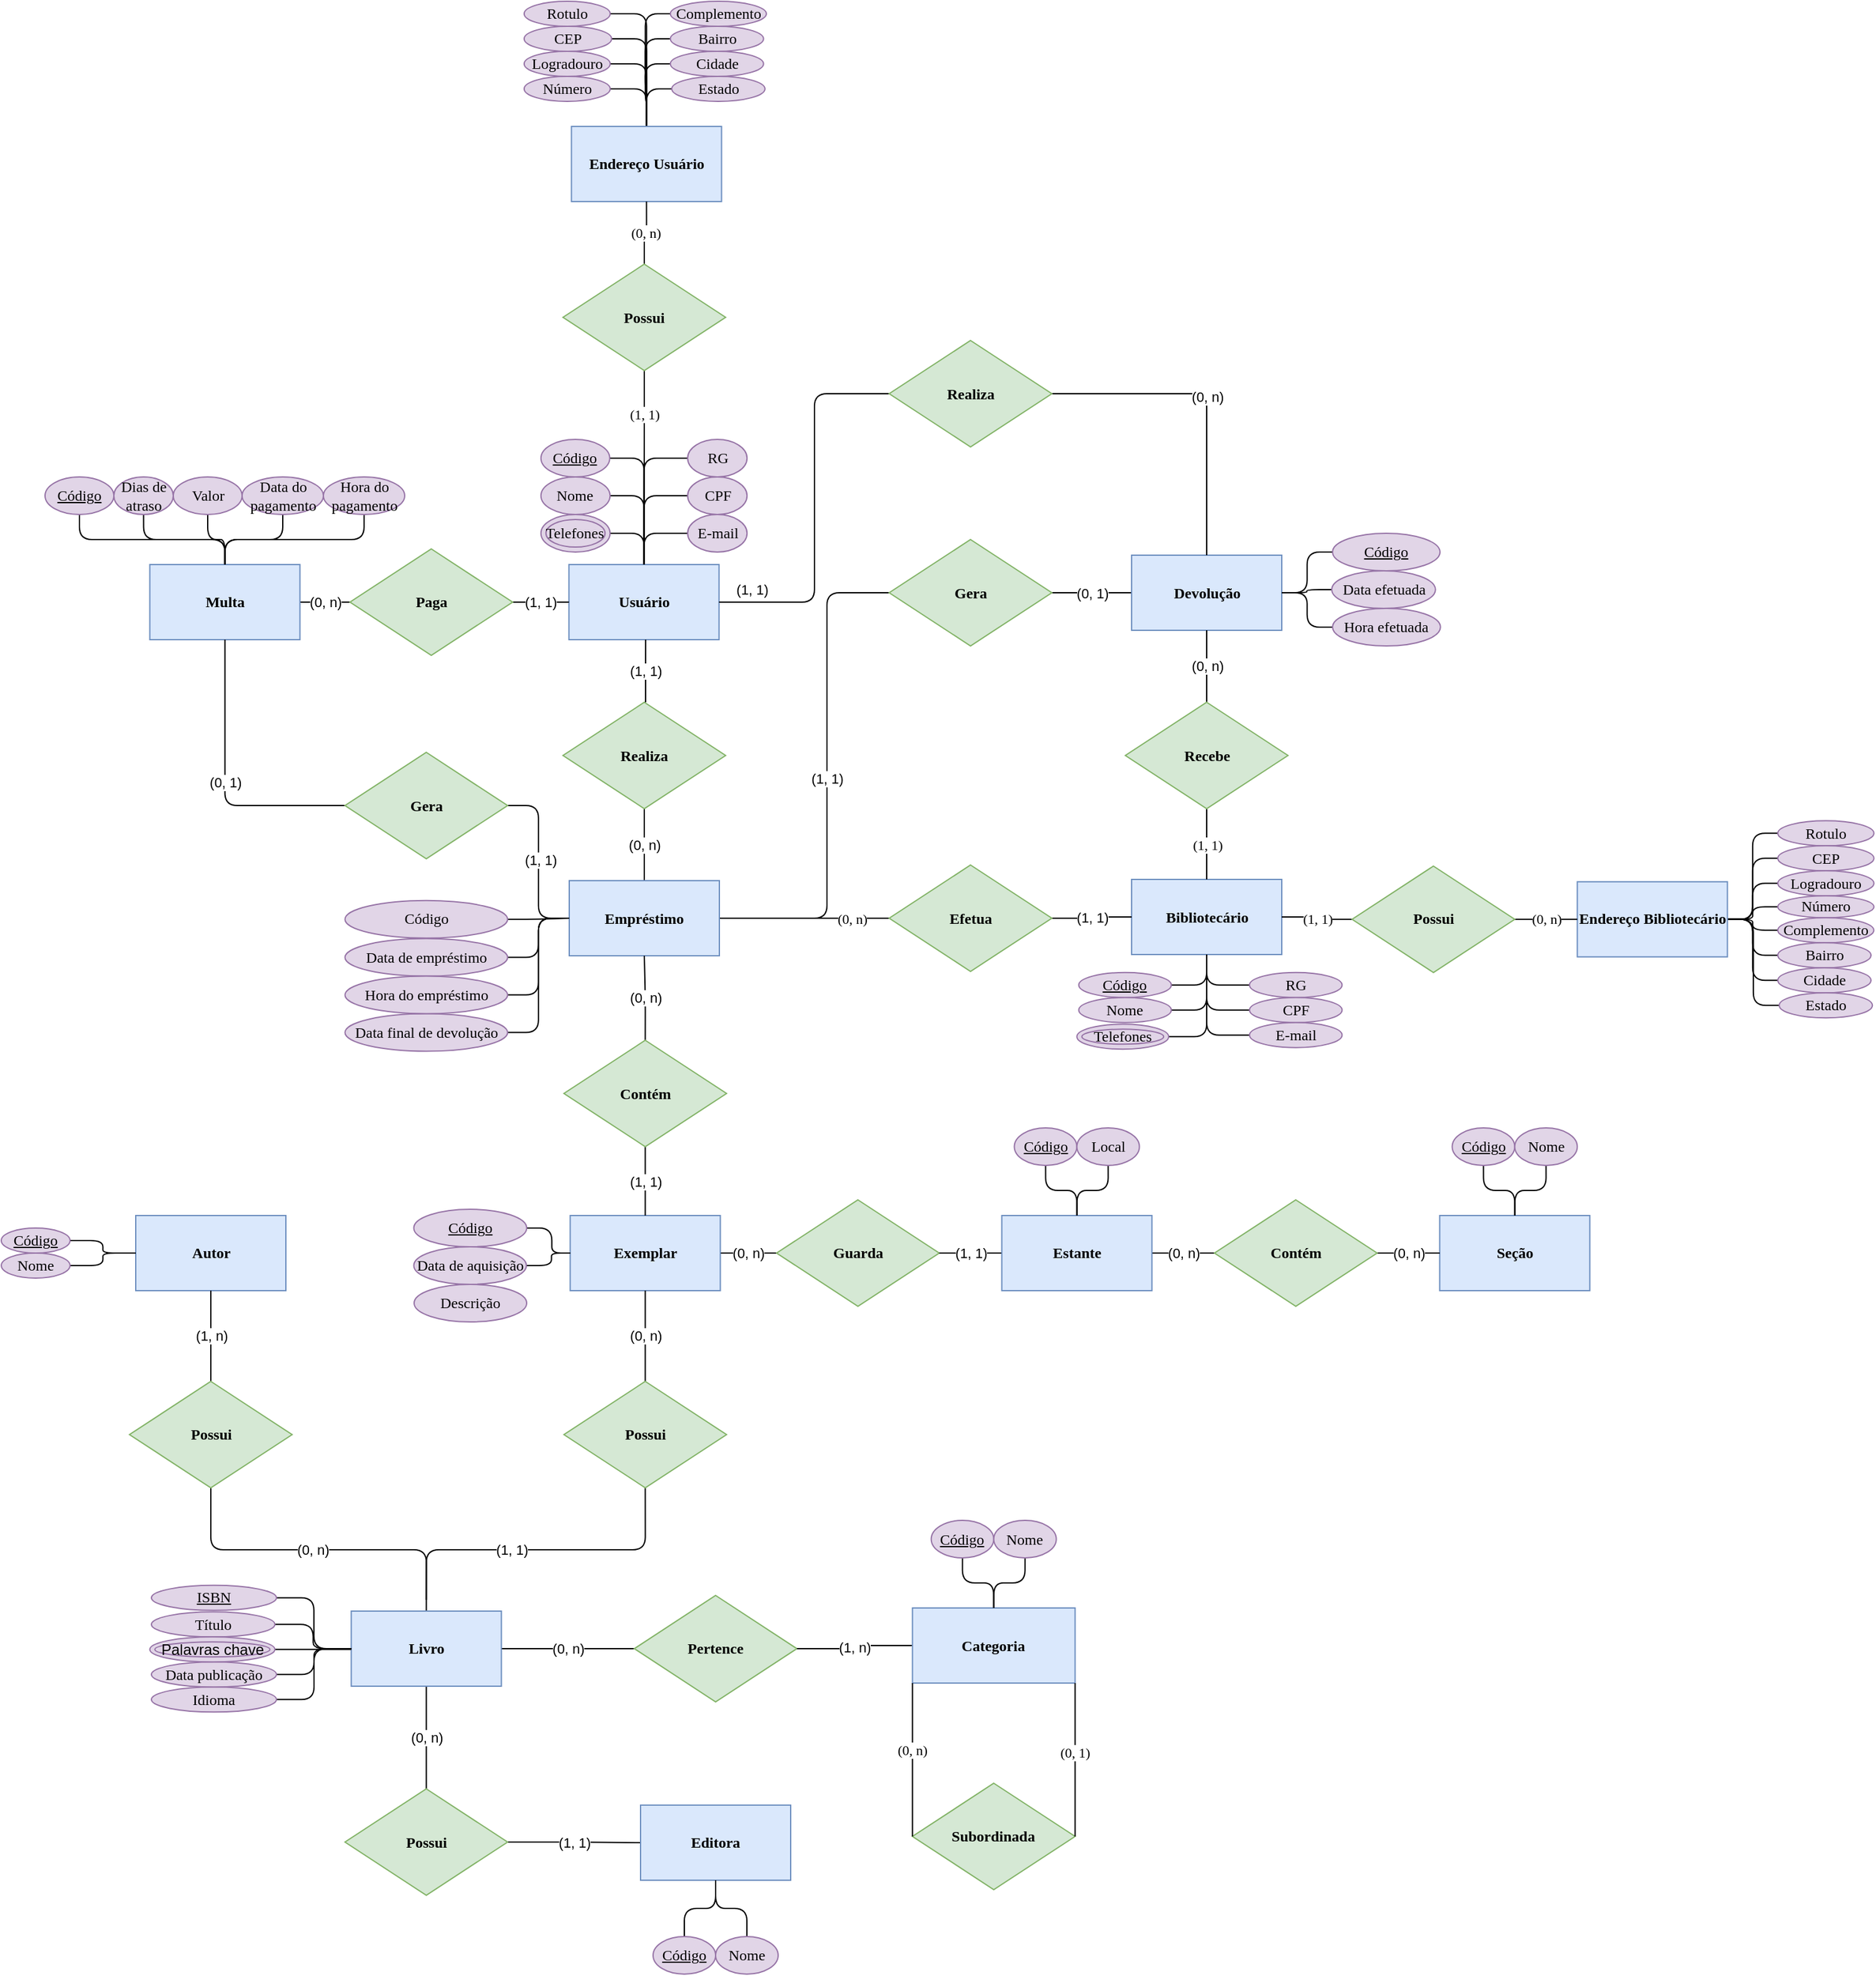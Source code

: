 <mxfile version="20.2.3" type="device"><diagram id="r5GBCFMjfyfkJuvvQZSW" name="Page-1"><mxGraphModel dx="1695" dy="2820" grid="1" gridSize="10" guides="1" tooltips="1" connect="1" arrows="1" fold="1" page="1" pageScale="1" pageWidth="827" pageHeight="1169" math="0" shadow="0"><root><mxCell id="0"/><mxCell id="1" parent="0"/><mxCell id="GS5hS3rAGOEJTEc-myvU-8" value="(0, n)" style="edgeStyle=orthogonalEdgeStyle;orthogonalLoop=1;jettySize=auto;html=1;exitX=1;exitY=0.5;exitDx=0;exitDy=0;entryX=0;entryY=0.5;entryDx=0;entryDy=0;endArrow=none;endFill=0;rounded=1;labelBorderColor=none;" parent="1" source="LzWi1VLKzSp_N0KIXboN-5" target="LzWi1VLKzSp_N0KIXboN-26" edge="1"><mxGeometry relative="1" as="geometry"/></mxCell><mxCell id="GS5hS3rAGOEJTEc-myvU-16" value="(0, n)" style="edgeStyle=orthogonalEdgeStyle;rounded=0;orthogonalLoop=1;jettySize=auto;html=1;exitX=0.5;exitY=1;exitDx=0;exitDy=0;entryX=0.5;entryY=0;entryDx=0;entryDy=0;endArrow=none;endFill=0;labelBorderColor=none;" parent="1" source="LzWi1VLKzSp_N0KIXboN-5" target="GS5hS3rAGOEJTEc-myvU-12" edge="1"><mxGeometry relative="1" as="geometry"/></mxCell><mxCell id="GS5hS3rAGOEJTEc-myvU-17" style="edgeStyle=orthogonalEdgeStyle;orthogonalLoop=1;jettySize=auto;html=1;exitX=0.5;exitY=0;exitDx=0;exitDy=0;entryX=0.5;entryY=1;entryDx=0;entryDy=0;endArrow=none;endFill=0;rounded=1;labelBorderColor=none;" parent="1" source="LzWi1VLKzSp_N0KIXboN-5" target="GS5hS3rAGOEJTEc-myvU-2" edge="1"><mxGeometry relative="1" as="geometry"><mxPoint x="-245.25" y="-226.5" as="targetPoint"/><Array as="points"><mxPoint x="-420.25" y="-203"/><mxPoint x="-245.25" y="-203"/></Array></mxGeometry></mxCell><mxCell id="GS5hS3rAGOEJTEc-myvU-18" value="(1, 1)" style="edgeLabel;html=1;align=center;verticalAlign=middle;resizable=0;points=[];labelBorderColor=none;" parent="GS5hS3rAGOEJTEc-myvU-17" vertex="1" connectable="0"><mxGeometry x="-0.142" relative="1" as="geometry"><mxPoint x="-1" as="offset"/></mxGeometry></mxCell><mxCell id="GS5hS3rAGOEJTEc-myvU-22" value="(0, n)" style="edgeStyle=orthogonalEdgeStyle;orthogonalLoop=1;jettySize=auto;html=1;exitX=0.5;exitY=0;exitDx=0;exitDy=0;entryX=0.5;entryY=1;entryDx=0;entryDy=0;endArrow=none;endFill=0;rounded=1;labelBorderColor=none;" parent="1" target="GS5hS3rAGOEJTEc-myvU-21" edge="1"><mxGeometry relative="1" as="geometry"><Array as="points"><mxPoint x="-420.25" y="-203"/><mxPoint x="-592.25" y="-203"/></Array><mxPoint x="-420.25" y="-163" as="sourcePoint"/><mxPoint x="-550.25" y="-253" as="targetPoint"/></mxGeometry></mxCell><mxCell id="LzWi1VLKzSp_N0KIXboN-5" value="&lt;b&gt;&lt;font face=&quot;Tahoma&quot;&gt;Livro&lt;/font&gt;&lt;/b&gt;" style="rounded=0;whiteSpace=wrap;html=1;labelBorderColor=none;fillColor=#dae8fc;strokeColor=#6c8ebf;" parent="1" vertex="1"><mxGeometry x="-480.25" y="-154" width="120" height="60" as="geometry"/></mxCell><mxCell id="GS5hS3rAGOEJTEc-myvU-68" style="edgeStyle=orthogonalEdgeStyle;rounded=1;sketch=0;orthogonalLoop=1;jettySize=auto;html=1;exitX=1;exitY=0.5;exitDx=0;exitDy=0;entryX=0;entryY=0.5;entryDx=0;entryDy=0;endArrow=none;endFill=0;labelBorderColor=none;" parent="1" source="LzWi1VLKzSp_N0KIXboN-6" target="LzWi1VLKzSp_N0KIXboN-5" edge="1"><mxGeometry relative="1" as="geometry"/></mxCell><mxCell id="LzWi1VLKzSp_N0KIXboN-6" value="&lt;u&gt;ISBN&lt;/u&gt;" style="ellipse;whiteSpace=wrap;html=1;fontFamily=Tahoma;labelBorderColor=none;fillColor=#e1d5e7;strokeColor=#9673a6;" parent="1" vertex="1"><mxGeometry x="-640" y="-174.62" width="100" height="20" as="geometry"/></mxCell><mxCell id="GS5hS3rAGOEJTEc-myvU-45" style="edgeStyle=orthogonalEdgeStyle;rounded=1;sketch=0;orthogonalLoop=1;jettySize=auto;html=1;exitX=1;exitY=0.5;exitDx=0;exitDy=0;endArrow=none;endFill=0;labelBorderColor=none;" parent="1" source="LzWi1VLKzSp_N0KIXboN-7" target="LzWi1VLKzSp_N0KIXboN-5" edge="1"><mxGeometry relative="1" as="geometry"/></mxCell><mxCell id="LzWi1VLKzSp_N0KIXboN-7" value="Título" style="ellipse;whiteSpace=wrap;html=1;fontFamily=Tahoma;labelBorderColor=none;fillColor=#e1d5e7;strokeColor=#9673a6;" parent="1" vertex="1"><mxGeometry x="-640" y="-153.37" width="98.75" height="20" as="geometry"/></mxCell><mxCell id="GS5hS3rAGOEJTEc-myvU-142" style="edgeStyle=orthogonalEdgeStyle;curved=0;rounded=1;sketch=0;orthogonalLoop=1;jettySize=auto;html=1;exitX=1;exitY=0.5;exitDx=0;exitDy=0;entryX=0;entryY=0.5;entryDx=0;entryDy=0;labelBorderColor=none;endArrow=none;endFill=0;" parent="1" source="LzWi1VLKzSp_N0KIXboN-22" target="LzWi1VLKzSp_N0KIXboN-5" edge="1"><mxGeometry relative="1" as="geometry"><Array as="points"><mxPoint x="-510" y="-83"/><mxPoint x="-510" y="-124"/></Array></mxGeometry></mxCell><mxCell id="LzWi1VLKzSp_N0KIXboN-22" value="Idioma" style="ellipse;whiteSpace=wrap;html=1;fontFamily=Tahoma;labelBorderColor=none;fillColor=#e1d5e7;strokeColor=#9673a6;" parent="1" vertex="1"><mxGeometry x="-640" y="-93.37" width="100" height="20" as="geometry"/></mxCell><mxCell id="VfIe4K1ucNouNQf6iVjX-39" style="edgeStyle=orthogonalEdgeStyle;rounded=1;orthogonalLoop=1;jettySize=auto;html=1;exitX=1;exitY=0.5;exitDx=0;exitDy=0;entryX=0;entryY=0.5;entryDx=0;entryDy=0;endArrow=none;endFill=0;" parent="1" source="LzWi1VLKzSp_N0KIXboN-23" target="LzWi1VLKzSp_N0KIXboN-5" edge="1"><mxGeometry relative="1" as="geometry"><Array as="points"><mxPoint x="-510" y="-103"/><mxPoint x="-510" y="-124"/></Array></mxGeometry></mxCell><mxCell id="LzWi1VLKzSp_N0KIXboN-23" value="Data publicação" style="ellipse;whiteSpace=wrap;html=1;fontFamily=Tahoma;labelBorderColor=none;fillColor=#e1d5e7;strokeColor=#9673a6;" parent="1" vertex="1"><mxGeometry x="-640" y="-113.37" width="100" height="20" as="geometry"/></mxCell><mxCell id="LzWi1VLKzSp_N0KIXboN-26" value="&lt;b&gt;Pertence&lt;/b&gt;" style="rhombus;whiteSpace=wrap;html=1;fontFamily=Tahoma;strokeWidth=1;labelBorderColor=none;fillColor=#d5e8d4;strokeColor=#82b366;" parent="1" vertex="1"><mxGeometry x="-254" y="-166.5" width="130" height="85" as="geometry"/></mxCell><mxCell id="GS5hS3rAGOEJTEc-myvU-9" value="(1, n)" style="edgeStyle=orthogonalEdgeStyle;orthogonalLoop=1;jettySize=auto;html=1;exitX=0;exitY=0.5;exitDx=0;exitDy=0;endArrow=none;endFill=0;rounded=1;labelBorderColor=none;" parent="1" source="LzWi1VLKzSp_N0KIXboN-28" target="LzWi1VLKzSp_N0KIXboN-26" edge="1"><mxGeometry relative="1" as="geometry"/></mxCell><mxCell id="LzWi1VLKzSp_N0KIXboN-28" value="&lt;b&gt;&lt;font face=&quot;Tahoma&quot;&gt;Categoria&lt;/font&gt;&lt;/b&gt;" style="rounded=0;whiteSpace=wrap;html=1;labelBorderColor=none;fillColor=#dae8fc;strokeColor=#6c8ebf;" parent="1" vertex="1"><mxGeometry x="-31.68" y="-156.5" width="130" height="60" as="geometry"/></mxCell><mxCell id="GS5hS3rAGOEJTEc-myvU-86" style="edgeStyle=orthogonalEdgeStyle;rounded=1;sketch=0;orthogonalLoop=1;jettySize=auto;html=1;exitX=0.5;exitY=1;exitDx=0;exitDy=0;endArrow=none;endFill=0;labelBorderColor=none;" parent="1" source="LzWi1VLKzSp_N0KIXboN-31" target="LzWi1VLKzSp_N0KIXboN-28" edge="1"><mxGeometry relative="1" as="geometry"/></mxCell><mxCell id="LzWi1VLKzSp_N0KIXboN-31" value="&lt;u&gt;Código&lt;/u&gt;" style="ellipse;whiteSpace=wrap;html=1;fontFamily=Tahoma;strokeWidth=1;labelBorderColor=none;fillColor=#e1d5e7;strokeColor=#9673a6;" parent="1" vertex="1"><mxGeometry x="-16.68" y="-226.5" width="50" height="30" as="geometry"/></mxCell><mxCell id="GS5hS3rAGOEJTEc-myvU-87" style="edgeStyle=orthogonalEdgeStyle;rounded=1;sketch=0;orthogonalLoop=1;jettySize=auto;html=1;exitX=0.5;exitY=1;exitDx=0;exitDy=0;endArrow=none;endFill=0;labelBorderColor=none;" parent="1" source="LzWi1VLKzSp_N0KIXboN-37" target="LzWi1VLKzSp_N0KIXboN-28" edge="1"><mxGeometry relative="1" as="geometry"/></mxCell><mxCell id="LzWi1VLKzSp_N0KIXboN-37" value="Nome" style="ellipse;whiteSpace=wrap;html=1;fontFamily=Tahoma;strokeWidth=1;labelBorderColor=none;fillColor=#e1d5e7;strokeColor=#9673a6;" parent="1" vertex="1"><mxGeometry x="33.32" y="-226.5" width="50" height="30" as="geometry"/></mxCell><mxCell id="LzWi1VLKzSp_N0KIXboN-41" value="&lt;b&gt;Subordinada&lt;/b&gt;" style="rhombus;whiteSpace=wrap;html=1;fontFamily=Tahoma;strokeWidth=1;labelBorderColor=none;fillColor=#d5e8d4;strokeColor=#82b366;" parent="1" vertex="1"><mxGeometry x="-31.68" y="-16.5" width="130" height="85" as="geometry"/></mxCell><mxCell id="LzWi1VLKzSp_N0KIXboN-42" value="(0, n)" style="endArrow=none;html=1;fontFamily=Tahoma;entryX=0;entryY=0.5;entryDx=0;entryDy=0;exitX=0;exitY=1;exitDx=0;exitDy=0;rounded=1;labelBorderColor=none;" parent="1" source="LzWi1VLKzSp_N0KIXboN-28" target="LzWi1VLKzSp_N0KIXboN-41" edge="1"><mxGeometry x="-0.111" width="50" height="50" relative="1" as="geometry"><mxPoint x="-11.68" y="-66.5" as="sourcePoint"/><mxPoint x="38.32" y="-146.5" as="targetPoint"/><mxPoint y="-1" as="offset"/></mxGeometry></mxCell><mxCell id="LzWi1VLKzSp_N0KIXboN-44" value="(0, 1)" style="endArrow=none;html=1;fontFamily=Tahoma;entryX=1;entryY=1;entryDx=0;entryDy=0;rounded=1;labelBorderColor=none;exitX=1;exitY=0.5;exitDx=0;exitDy=0;" parent="1" source="LzWi1VLKzSp_N0KIXboN-41" target="LzWi1VLKzSp_N0KIXboN-28" edge="1"><mxGeometry x="0.091" width="50" height="50" relative="1" as="geometry"><mxPoint x="98.32" y="13.5" as="sourcePoint"/><mxPoint x="148.32" y="-36.5" as="targetPoint"/><mxPoint as="offset"/></mxGeometry></mxCell><mxCell id="GS5hS3rAGOEJTEc-myvU-24" value="(0, n)" style="edgeStyle=orthogonalEdgeStyle;orthogonalLoop=1;jettySize=auto;html=1;exitX=1;exitY=0.5;exitDx=0;exitDy=0;entryX=0;entryY=0.5;entryDx=0;entryDy=0;endArrow=none;endFill=0;rounded=1;labelBorderColor=none;" parent="1" source="GS5hS3rAGOEJTEc-myvU-1" target="GS5hS3rAGOEJTEc-myvU-23" edge="1"><mxGeometry relative="1" as="geometry"/></mxCell><mxCell id="GS5hS3rAGOEJTEc-myvU-1" value="&lt;b&gt;&lt;font face=&quot;Tahoma&quot;&gt;Exemplar&lt;br&gt;&lt;/font&gt;&lt;/b&gt;" style="rounded=0;whiteSpace=wrap;html=1;labelBorderColor=none;fillColor=#dae8fc;strokeColor=#6c8ebf;" parent="1" vertex="1"><mxGeometry x="-305.25" y="-470" width="120" height="60" as="geometry"/></mxCell><mxCell id="GS5hS3rAGOEJTEc-myvU-11" value="(0, n)" style="edgeStyle=orthogonalEdgeStyle;orthogonalLoop=1;jettySize=auto;html=1;exitX=0.5;exitY=0;exitDx=0;exitDy=0;endArrow=none;endFill=0;rounded=1;labelBorderColor=none;" parent="1" source="GS5hS3rAGOEJTEc-myvU-2" target="GS5hS3rAGOEJTEc-myvU-1" edge="1"><mxGeometry relative="1" as="geometry"/></mxCell><mxCell id="GS5hS3rAGOEJTEc-myvU-2" value="&lt;b&gt;Possui&lt;/b&gt;" style="rhombus;whiteSpace=wrap;html=1;fontFamily=Tahoma;strokeWidth=1;labelBorderColor=none;fillColor=#d5e8d4;strokeColor=#82b366;" parent="1" vertex="1"><mxGeometry x="-310.25" y="-337.5" width="130" height="85" as="geometry"/></mxCell><mxCell id="GS5hS3rAGOEJTEc-myvU-15" value="(1, 1)" style="edgeStyle=orthogonalEdgeStyle;orthogonalLoop=1;jettySize=auto;html=1;exitX=1;exitY=0.5;exitDx=0;exitDy=0;endArrow=none;endFill=0;rounded=1;labelBorderColor=none;" parent="1" source="GS5hS3rAGOEJTEc-myvU-12" target="GS5hS3rAGOEJTEc-myvU-14" edge="1"><mxGeometry relative="1" as="geometry"/></mxCell><mxCell id="GS5hS3rAGOEJTEc-myvU-12" value="&lt;b&gt;Possui&lt;br&gt;&lt;/b&gt;" style="rhombus;whiteSpace=wrap;html=1;fontFamily=Tahoma;strokeWidth=1;labelBorderColor=none;fillColor=#d5e8d4;strokeColor=#82b366;" parent="1" vertex="1"><mxGeometry x="-485.25" y="-12" width="130" height="85" as="geometry"/></mxCell><mxCell id="GS5hS3rAGOEJTEc-myvU-14" value="&lt;b&gt;&lt;font face=&quot;Tahoma&quot;&gt;Editora&lt;/font&gt;&lt;/b&gt;" style="rounded=0;whiteSpace=wrap;html=1;labelBorderColor=none;fillColor=#dae8fc;strokeColor=#6c8ebf;" parent="1" vertex="1"><mxGeometry x="-249" y="1" width="120" height="60" as="geometry"/></mxCell><mxCell id="GS5hS3rAGOEJTEc-myvU-19" value="&lt;b&gt;&lt;font face=&quot;Tahoma&quot;&gt;Autor&lt;br&gt;&lt;/font&gt;&lt;/b&gt;" style="rounded=0;whiteSpace=wrap;html=1;labelBorderColor=none;fillColor=#dae8fc;strokeColor=#6c8ebf;" parent="1" vertex="1"><mxGeometry x="-652.5" y="-470" width="120" height="60" as="geometry"/></mxCell><mxCell id="GS5hS3rAGOEJTEc-myvU-20" value="(1, n)" style="edgeStyle=orthogonalEdgeStyle;orthogonalLoop=1;jettySize=auto;html=1;exitX=0.5;exitY=0;exitDx=0;exitDy=0;endArrow=none;endFill=0;rounded=1;labelBorderColor=none;" parent="1" source="GS5hS3rAGOEJTEc-myvU-21" target="GS5hS3rAGOEJTEc-myvU-19" edge="1"><mxGeometry relative="1" as="geometry"/></mxCell><mxCell id="GS5hS3rAGOEJTEc-myvU-21" value="&lt;b&gt;Possui&lt;/b&gt;" style="rhombus;whiteSpace=wrap;html=1;fontFamily=Tahoma;strokeWidth=1;labelBorderColor=none;fillColor=#d5e8d4;strokeColor=#82b366;" parent="1" vertex="1"><mxGeometry x="-657.5" y="-337.5" width="130" height="85" as="geometry"/></mxCell><mxCell id="GS5hS3rAGOEJTEc-myvU-23" value="&lt;b&gt;Guarda&lt;/b&gt;" style="rhombus;whiteSpace=wrap;html=1;fontFamily=Tahoma;strokeWidth=1;labelBorderColor=none;fillColor=#d5e8d4;strokeColor=#82b366;" parent="1" vertex="1"><mxGeometry x="-140.25" y="-482.5" width="130" height="85" as="geometry"/></mxCell><mxCell id="GS5hS3rAGOEJTEc-myvU-26" value="(1, 1)" style="edgeStyle=orthogonalEdgeStyle;orthogonalLoop=1;jettySize=auto;html=1;entryX=1;entryY=0.5;entryDx=0;entryDy=0;endArrow=none;endFill=0;rounded=1;labelBorderColor=none;" parent="1" source="GS5hS3rAGOEJTEc-myvU-25" target="GS5hS3rAGOEJTEc-myvU-23" edge="1"><mxGeometry relative="1" as="geometry"/></mxCell><mxCell id="GS5hS3rAGOEJTEc-myvU-60" value="(0, n)" style="edgeStyle=orthogonalEdgeStyle;rounded=1;sketch=0;orthogonalLoop=1;jettySize=auto;html=1;exitX=1;exitY=0.5;exitDx=0;exitDy=0;endArrow=none;endFill=0;labelBorderColor=none;" parent="1" source="GS5hS3rAGOEJTEc-myvU-25" target="GS5hS3rAGOEJTEc-myvU-59" edge="1"><mxGeometry relative="1" as="geometry"/></mxCell><mxCell id="GS5hS3rAGOEJTEc-myvU-25" value="&lt;b&gt;&lt;font face=&quot;Tahoma&quot;&gt;Estante&lt;br&gt;&lt;/font&gt;&lt;/b&gt;" style="rounded=0;whiteSpace=wrap;html=1;labelBorderColor=none;fillColor=#dae8fc;strokeColor=#6c8ebf;" parent="1" vertex="1"><mxGeometry x="39.75" y="-470" width="120" height="60" as="geometry"/></mxCell><mxCell id="GS5hS3rAGOEJTEc-myvU-28" value="&lt;b&gt;&lt;font face=&quot;Tahoma&quot;&gt;Usuário&lt;br&gt;&lt;/font&gt;&lt;/b&gt;" style="rounded=0;whiteSpace=wrap;html=1;labelBorderColor=none;fillColor=#dae8fc;strokeColor=#6c8ebf;" parent="1" vertex="1"><mxGeometry x="-306.25" y="-990" width="120" height="60" as="geometry"/></mxCell><mxCell id="GS5hS3rAGOEJTEc-myvU-37" style="edgeStyle=orthogonalEdgeStyle;curved=1;sketch=0;orthogonalLoop=1;jettySize=auto;html=1;exitX=0.5;exitY=1;exitDx=0;exitDy=0;endArrow=none;endFill=0;labelBorderColor=none;fillColor=#e1d5e7;strokeColor=#9673a6;" parent="1" edge="1"><mxGeometry relative="1" as="geometry"><mxPoint x="-586.25" y="-113.37" as="sourcePoint"/><mxPoint x="-586.25" y="-113.37" as="targetPoint"/></mxGeometry></mxCell><mxCell id="GS5hS3rAGOEJTEc-myvU-138" style="edgeStyle=orthogonalEdgeStyle;curved=0;rounded=1;sketch=0;orthogonalLoop=1;jettySize=auto;html=1;exitX=1;exitY=0.5;exitDx=0;exitDy=0;labelBorderColor=none;endArrow=none;endFill=0;" parent="1" source="GS5hS3rAGOEJTEc-myvU-54" target="LzWi1VLKzSp_N0KIXboN-5" edge="1"><mxGeometry relative="1" as="geometry"><Array as="points"><mxPoint x="-510.25" y="-124"/></Array></mxGeometry></mxCell><mxCell id="GS5hS3rAGOEJTEc-myvU-54" value="Palavras chave&lt;br&gt;" style="ellipse;shape=doubleEllipse;whiteSpace=wrap;html=1;labelBorderColor=none;fillColor=#e1d5e7;strokeColor=#9673a6;" parent="1" vertex="1"><mxGeometry x="-641.25" y="-133.37" width="100" height="20" as="geometry"/></mxCell><mxCell id="GS5hS3rAGOEJTEc-myvU-58" value="&lt;b&gt;&lt;font face=&quot;Tahoma&quot;&gt;Seção&lt;br&gt;&lt;/font&gt;&lt;/b&gt;" style="rounded=0;whiteSpace=wrap;html=1;labelBorderColor=none;fillColor=#dae8fc;strokeColor=#6c8ebf;" parent="1" vertex="1"><mxGeometry x="389.75" y="-470" width="120" height="60" as="geometry"/></mxCell><mxCell id="GS5hS3rAGOEJTEc-myvU-61" value="(0, n)" style="edgeStyle=orthogonalEdgeStyle;rounded=1;sketch=0;orthogonalLoop=1;jettySize=auto;html=1;exitX=1;exitY=0.5;exitDx=0;exitDy=0;endArrow=none;endFill=0;labelBorderColor=none;" parent="1" source="GS5hS3rAGOEJTEc-myvU-59" target="GS5hS3rAGOEJTEc-myvU-58" edge="1"><mxGeometry relative="1" as="geometry"/></mxCell><mxCell id="GS5hS3rAGOEJTEc-myvU-59" value="&lt;b&gt;Contém&lt;br&gt;&lt;/b&gt;" style="rhombus;whiteSpace=wrap;html=1;fontFamily=Tahoma;strokeWidth=1;labelBorderColor=none;fillColor=#d5e8d4;strokeColor=#82b366;" parent="1" vertex="1"><mxGeometry x="209.75" y="-482.5" width="130" height="85" as="geometry"/></mxCell><mxCell id="GS5hS3rAGOEJTEc-myvU-64" value="(1, 1)" style="edgeStyle=orthogonalEdgeStyle;rounded=1;sketch=0;orthogonalLoop=1;jettySize=auto;html=1;exitX=1;exitY=0.5;exitDx=0;exitDy=0;endArrow=none;endFill=0;labelBorderColor=none;" parent="1" source="GS5hS3rAGOEJTEc-myvU-62" target="GS5hS3rAGOEJTEc-myvU-28" edge="1"><mxGeometry relative="1" as="geometry"><Array as="points"><mxPoint x="-330" y="-960"/><mxPoint x="-330" y="-960"/></Array></mxGeometry></mxCell><mxCell id="GS5hS3rAGOEJTEc-myvU-65" value="(0, n)" style="edgeStyle=orthogonalEdgeStyle;rounded=1;sketch=0;orthogonalLoop=1;jettySize=auto;html=1;exitX=0;exitY=0.5;exitDx=0;exitDy=0;endArrow=none;endFill=0;labelBorderColor=none;" parent="1" source="GS5hS3rAGOEJTEc-myvU-62" target="GS5hS3rAGOEJTEc-myvU-63" edge="1"><mxGeometry relative="1" as="geometry"/></mxCell><mxCell id="GS5hS3rAGOEJTEc-myvU-62" value="&lt;b&gt;Paga&lt;/b&gt;" style="rhombus;whiteSpace=wrap;html=1;fontFamily=Tahoma;strokeWidth=1;labelBorderColor=none;fillColor=#d5e8d4;strokeColor=#82b366;" parent="1" vertex="1"><mxGeometry x="-481.25" y="-1002.5" width="130" height="85" as="geometry"/></mxCell><mxCell id="GS5hS3rAGOEJTEc-myvU-63" value="&lt;b&gt;&lt;font face=&quot;Tahoma&quot;&gt;Multa&lt;br&gt;&lt;/font&gt;&lt;/b&gt;" style="rounded=0;whiteSpace=wrap;html=1;labelBorderColor=none;fillColor=#dae8fc;strokeColor=#6c8ebf;" parent="1" vertex="1"><mxGeometry x="-641.25" y="-990" width="120" height="60" as="geometry"/></mxCell><mxCell id="qytLOmrdOytV0_Q4HUpO-100" style="edgeStyle=orthogonalEdgeStyle;rounded=1;orthogonalLoop=1;jettySize=auto;html=1;exitX=0.5;exitY=0;exitDx=0;exitDy=0;entryX=0.5;entryY=1;entryDx=0;entryDy=0;fontFamily=Tahoma;endArrow=none;endFill=0;" parent="1" source="GS5hS3rAGOEJTEc-myvU-66" target="VfIe4K1ucNouNQf6iVjX-32" edge="1"><mxGeometry relative="1" as="geometry"><mxPoint x="203.5" y="-790" as="targetPoint"/></mxGeometry></mxCell><mxCell id="GS5hS3rAGOEJTEc-myvU-66" value="&lt;b&gt;&lt;font face=&quot;Tahoma&quot;&gt;Bibliotecário&lt;br&gt;&lt;/font&gt;&lt;/b&gt;" style="rounded=0;whiteSpace=wrap;html=1;labelBorderColor=none;fillColor=#dae8fc;strokeColor=#6c8ebf;" parent="1" vertex="1"><mxGeometry x="143.5" y="-738.5" width="120" height="60" as="geometry"/></mxCell><mxCell id="GS5hS3rAGOEJTEc-myvU-75" style="edgeStyle=orthogonalEdgeStyle;rounded=1;sketch=0;orthogonalLoop=1;jettySize=auto;html=1;exitX=0.5;exitY=1;exitDx=0;exitDy=0;endArrow=none;endFill=0;labelBorderColor=none;" parent="1" source="GS5hS3rAGOEJTEc-myvU-69" target="GS5hS3rAGOEJTEc-myvU-63" edge="1"><mxGeometry relative="1" as="geometry"/></mxCell><mxCell id="GS5hS3rAGOEJTEc-myvU-69" value="&lt;u&gt;Código&lt;br&gt;&lt;/u&gt;" style="ellipse;whiteSpace=wrap;html=1;fontFamily=Tahoma;labelBorderColor=none;fillColor=#e1d5e7;strokeColor=#9673a6;" parent="1" vertex="1"><mxGeometry x="-725" y="-1060" width="55" height="30" as="geometry"/></mxCell><mxCell id="GS5hS3rAGOEJTEc-myvU-77" style="edgeStyle=orthogonalEdgeStyle;rounded=1;sketch=0;orthogonalLoop=1;jettySize=auto;html=1;exitX=0.5;exitY=1;exitDx=0;exitDy=0;endArrow=none;endFill=0;labelBorderColor=none;" parent="1" source="GS5hS3rAGOEJTEc-myvU-70" target="GS5hS3rAGOEJTEc-myvU-63" edge="1"><mxGeometry relative="1" as="geometry"/></mxCell><mxCell id="GS5hS3rAGOEJTEc-myvU-70" value="Valor" style="ellipse;whiteSpace=wrap;html=1;fontFamily=Tahoma;labelBorderColor=none;fillColor=#e1d5e7;strokeColor=#9673a6;" parent="1" vertex="1"><mxGeometry x="-622.5" y="-1060" width="55" height="30" as="geometry"/></mxCell><mxCell id="GS5hS3rAGOEJTEc-myvU-76" style="edgeStyle=orthogonalEdgeStyle;rounded=1;sketch=0;orthogonalLoop=1;jettySize=auto;html=1;exitX=0.5;exitY=1;exitDx=0;exitDy=0;endArrow=none;endFill=0;labelBorderColor=none;" parent="1" source="GS5hS3rAGOEJTEc-myvU-71" target="GS5hS3rAGOEJTEc-myvU-63" edge="1"><mxGeometry relative="1" as="geometry"/></mxCell><mxCell id="GS5hS3rAGOEJTEc-myvU-71" value="Dias de atraso" style="ellipse;whiteSpace=wrap;html=1;fontFamily=Tahoma;strokeWidth=1;labelBorderColor=none;fillColor=#e1d5e7;strokeColor=#9673a6;" parent="1" vertex="1"><mxGeometry x="-670" y="-1060" width="47.5" height="30" as="geometry"/></mxCell><mxCell id="GS5hS3rAGOEJTEc-myvU-78" style="edgeStyle=orthogonalEdgeStyle;rounded=1;sketch=0;orthogonalLoop=1;jettySize=auto;html=1;exitX=0.5;exitY=1;exitDx=0;exitDy=0;endArrow=none;endFill=0;labelBorderColor=none;" parent="1" source="GS5hS3rAGOEJTEc-myvU-74" target="GS5hS3rAGOEJTEc-myvU-63" edge="1"><mxGeometry relative="1" as="geometry"/></mxCell><mxCell id="GS5hS3rAGOEJTEc-myvU-74" value="Data do pagamento" style="ellipse;whiteSpace=wrap;html=1;fontFamily=Tahoma;labelBorderColor=none;fillColor=#e1d5e7;strokeColor=#9673a6;" parent="1" vertex="1"><mxGeometry x="-567.5" y="-1060" width="65" height="30" as="geometry"/></mxCell><mxCell id="GS5hS3rAGOEJTEc-myvU-84" style="edgeStyle=orthogonalEdgeStyle;rounded=1;sketch=0;orthogonalLoop=1;jettySize=auto;html=1;exitX=1;exitY=0.5;exitDx=0;exitDy=0;endArrow=none;endFill=0;labelBorderColor=none;" parent="1" source="GS5hS3rAGOEJTEc-myvU-81" target="GS5hS3rAGOEJTEc-myvU-19" edge="1"><mxGeometry relative="1" as="geometry"/></mxCell><mxCell id="GS5hS3rAGOEJTEc-myvU-81" value="&lt;u&gt;Código&lt;br&gt;&lt;/u&gt;" style="ellipse;whiteSpace=wrap;html=1;fontFamily=Tahoma;labelBorderColor=none;fillColor=#e1d5e7;strokeColor=#9673a6;" parent="1" vertex="1"><mxGeometry x="-760" y="-460" width="55" height="20" as="geometry"/></mxCell><mxCell id="GS5hS3rAGOEJTEc-myvU-85" style="edgeStyle=orthogonalEdgeStyle;rounded=1;sketch=0;orthogonalLoop=1;jettySize=auto;html=1;exitX=1;exitY=0.5;exitDx=0;exitDy=0;endArrow=none;endFill=0;labelBorderColor=none;" parent="1" source="GS5hS3rAGOEJTEc-myvU-83" target="GS5hS3rAGOEJTEc-myvU-19" edge="1"><mxGeometry relative="1" as="geometry"/></mxCell><mxCell id="GS5hS3rAGOEJTEc-myvU-83" value="Nome" style="ellipse;whiteSpace=wrap;html=1;fontFamily=Tahoma;strokeWidth=1;labelBorderColor=none;fillColor=#e1d5e7;strokeColor=#9673a6;" parent="1" vertex="1"><mxGeometry x="-760" y="-440" width="55" height="20" as="geometry"/></mxCell><mxCell id="GS5hS3rAGOEJTEc-myvU-90" style="edgeStyle=orthogonalEdgeStyle;rounded=1;sketch=0;orthogonalLoop=1;jettySize=auto;html=1;exitX=0.5;exitY=1;exitDx=0;exitDy=0;endArrow=none;endFill=0;labelBorderColor=none;" parent="1" source="GS5hS3rAGOEJTEc-myvU-88" target="GS5hS3rAGOEJTEc-myvU-58" edge="1"><mxGeometry relative="1" as="geometry"/></mxCell><mxCell id="GS5hS3rAGOEJTEc-myvU-88" value="&lt;u&gt;Código&lt;/u&gt;" style="ellipse;whiteSpace=wrap;html=1;fontFamily=Tahoma;strokeWidth=1;labelBorderColor=none;fillColor=#e1d5e7;strokeColor=#9673a6;" parent="1" vertex="1"><mxGeometry x="399.75" y="-540" width="50" height="30" as="geometry"/></mxCell><mxCell id="GS5hS3rAGOEJTEc-myvU-91" style="edgeStyle=orthogonalEdgeStyle;rounded=1;sketch=0;orthogonalLoop=1;jettySize=auto;html=1;exitX=0.5;exitY=1;exitDx=0;exitDy=0;endArrow=none;endFill=0;labelBorderColor=none;" parent="1" source="GS5hS3rAGOEJTEc-myvU-89" target="GS5hS3rAGOEJTEc-myvU-58" edge="1"><mxGeometry relative="1" as="geometry"/></mxCell><mxCell id="GS5hS3rAGOEJTEc-myvU-89" value="Nome" style="ellipse;whiteSpace=wrap;html=1;fontFamily=Tahoma;strokeWidth=1;labelBorderColor=none;fillColor=#e1d5e7;strokeColor=#9673a6;" parent="1" vertex="1"><mxGeometry x="449.75" y="-540" width="50" height="30" as="geometry"/></mxCell><mxCell id="GS5hS3rAGOEJTEc-myvU-112" style="edgeStyle=orthogonalEdgeStyle;rounded=1;sketch=0;orthogonalLoop=1;jettySize=auto;html=1;exitX=0.5;exitY=1;exitDx=0;exitDy=0;endArrow=none;endFill=0;labelBorderColor=none;" parent="1" source="GS5hS3rAGOEJTEc-myvU-92" target="GS5hS3rAGOEJTEc-myvU-25" edge="1"><mxGeometry relative="1" as="geometry"/></mxCell><mxCell id="GS5hS3rAGOEJTEc-myvU-92" value="&lt;u&gt;Código&lt;br&gt;&lt;/u&gt;" style="ellipse;whiteSpace=wrap;html=1;fontFamily=Tahoma;strokeWidth=1;labelBorderColor=none;fillColor=#e1d5e7;strokeColor=#9673a6;" parent="1" vertex="1"><mxGeometry x="49.75" y="-540" width="50" height="30" as="geometry"/></mxCell><mxCell id="GS5hS3rAGOEJTEc-myvU-113" style="edgeStyle=orthogonalEdgeStyle;rounded=1;sketch=0;orthogonalLoop=1;jettySize=auto;html=1;exitX=0.5;exitY=1;exitDx=0;exitDy=0;endArrow=none;endFill=0;labelBorderColor=none;" parent="1" source="GS5hS3rAGOEJTEc-myvU-95" target="GS5hS3rAGOEJTEc-myvU-25" edge="1"><mxGeometry relative="1" as="geometry"/></mxCell><mxCell id="GS5hS3rAGOEJTEc-myvU-95" value="Local" style="ellipse;whiteSpace=wrap;html=1;fontFamily=Tahoma;strokeWidth=1;labelBorderColor=none;fillColor=#e1d5e7;strokeColor=#9673a6;" parent="1" vertex="1"><mxGeometry x="99.75" y="-540" width="50" height="30" as="geometry"/></mxCell><mxCell id="qytLOmrdOytV0_Q4HUpO-137" style="edgeStyle=orthogonalEdgeStyle;rounded=1;orthogonalLoop=1;jettySize=auto;html=1;exitX=1;exitY=0.5;exitDx=0;exitDy=0;entryX=0.5;entryY=1;entryDx=0;entryDy=0;fontFamily=Tahoma;endArrow=none;endFill=0;" parent="1" source="GS5hS3rAGOEJTEc-myvU-96" target="GS5hS3rAGOEJTEc-myvU-66" edge="1"><mxGeometry relative="1" as="geometry"/></mxCell><mxCell id="GS5hS3rAGOEJTEc-myvU-96" value="&lt;u&gt;Código&lt;br&gt;&lt;/u&gt;" style="ellipse;whiteSpace=wrap;html=1;fontFamily=Tahoma;labelBorderColor=none;fillColor=#e1d5e7;strokeColor=#9673a6;" parent="1" vertex="1"><mxGeometry x="101.25" y="-664.12" width="74" height="20" as="geometry"/></mxCell><mxCell id="qytLOmrdOytV0_Q4HUpO-138" style="edgeStyle=orthogonalEdgeStyle;rounded=1;orthogonalLoop=1;jettySize=auto;html=1;exitX=1;exitY=0.5;exitDx=0;exitDy=0;entryX=0.5;entryY=1;entryDx=0;entryDy=0;fontFamily=Tahoma;endArrow=none;endFill=0;" parent="1" source="GS5hS3rAGOEJTEc-myvU-97" target="GS5hS3rAGOEJTEc-myvU-66" edge="1"><mxGeometry relative="1" as="geometry"/></mxCell><mxCell id="GS5hS3rAGOEJTEc-myvU-97" value="Nome" style="ellipse;whiteSpace=wrap;html=1;fontFamily=Tahoma;strokeWidth=1;labelBorderColor=none;fillColor=#e1d5e7;strokeColor=#9673a6;" parent="1" vertex="1"><mxGeometry x="101.25" y="-644.12" width="74" height="20" as="geometry"/></mxCell><mxCell id="GS5hS3rAGOEJTEc-myvU-106" style="edgeStyle=orthogonalEdgeStyle;rounded=1;sketch=0;orthogonalLoop=1;jettySize=auto;html=1;exitX=1;exitY=0.5;exitDx=0;exitDy=0;endArrow=none;endFill=0;labelBorderColor=none;" parent="1" source="GS5hS3rAGOEJTEc-myvU-105" target="GS5hS3rAGOEJTEc-myvU-1" edge="1"><mxGeometry relative="1" as="geometry"/></mxCell><mxCell id="GS5hS3rAGOEJTEc-myvU-105" value="&lt;u&gt;Código&lt;br&gt;&lt;/u&gt;" style="ellipse;whiteSpace=wrap;html=1;fontFamily=Tahoma;labelBorderColor=none;fillColor=#e1d5e7;strokeColor=#9673a6;" parent="1" vertex="1"><mxGeometry x="-430.25" y="-475" width="90.25" height="30" as="geometry"/></mxCell><mxCell id="lstdfQQJYJDkn1ZysV6S-14" style="edgeStyle=orthogonalEdgeStyle;rounded=1;orthogonalLoop=1;jettySize=auto;html=1;exitX=0.5;exitY=0;exitDx=0;exitDy=0;endArrow=none;endFill=0;" parent="1" source="GS5hS3rAGOEJTEc-myvU-107" target="GS5hS3rAGOEJTEc-myvU-14" edge="1"><mxGeometry relative="1" as="geometry"/></mxCell><mxCell id="GS5hS3rAGOEJTEc-myvU-107" value="&lt;u&gt;Código&lt;/u&gt;" style="ellipse;whiteSpace=wrap;html=1;fontFamily=Tahoma;strokeWidth=1;labelBorderColor=none;fillColor=#e1d5e7;strokeColor=#9673a6;" parent="1" vertex="1"><mxGeometry x="-239" y="106" width="50" height="30" as="geometry"/></mxCell><mxCell id="lstdfQQJYJDkn1ZysV6S-13" style="edgeStyle=orthogonalEdgeStyle;rounded=1;orthogonalLoop=1;jettySize=auto;html=1;exitX=0.5;exitY=0;exitDx=0;exitDy=0;endArrow=none;endFill=0;" parent="1" source="GS5hS3rAGOEJTEc-myvU-108" target="GS5hS3rAGOEJTEc-myvU-14" edge="1"><mxGeometry relative="1" as="geometry"/></mxCell><mxCell id="GS5hS3rAGOEJTEc-myvU-108" value="Nome" style="ellipse;whiteSpace=wrap;html=1;fontFamily=Tahoma;strokeWidth=1;labelBorderColor=none;fillColor=#e1d5e7;strokeColor=#9673a6;" parent="1" vertex="1"><mxGeometry x="-189" y="106" width="50" height="30" as="geometry"/></mxCell><mxCell id="qytLOmrdOytV0_Q4HUpO-131" style="edgeStyle=orthogonalEdgeStyle;rounded=1;orthogonalLoop=1;jettySize=auto;html=1;exitX=1;exitY=0.5;exitDx=0;exitDy=0;entryX=0.5;entryY=0;entryDx=0;entryDy=0;fontFamily=Tahoma;endArrow=none;endFill=0;" parent="1" source="GS5hS3rAGOEJTEc-myvU-118" target="GS5hS3rAGOEJTEc-myvU-28" edge="1"><mxGeometry relative="1" as="geometry"/></mxCell><mxCell id="GS5hS3rAGOEJTEc-myvU-118" value="&lt;u&gt;Código&lt;br&gt;&lt;/u&gt;" style="ellipse;whiteSpace=wrap;html=1;fontFamily=Tahoma;labelBorderColor=none;fillColor=#e1d5e7;strokeColor=#9673a6;" parent="1" vertex="1"><mxGeometry x="-328.62" y="-1090" width="55" height="30" as="geometry"/></mxCell><mxCell id="VfIe4K1ucNouNQf6iVjX-26" value="(1, 1)" style="edgeStyle=orthogonalEdgeStyle;rounded=1;orthogonalLoop=1;jettySize=auto;html=1;exitX=1;exitY=0.5;exitDx=0;exitDy=0;entryX=0;entryY=0.5;entryDx=0;entryDy=0;endArrow=none;endFill=0;" parent="1" source="GS5hS3rAGOEJTEc-myvU-146" target="GS5hS3rAGOEJTEc-myvU-66" edge="1"><mxGeometry relative="1" as="geometry"/></mxCell><mxCell id="qytLOmrdOytV0_Q4HUpO-101" value="(0, n)" style="edgeStyle=orthogonalEdgeStyle;rounded=1;orthogonalLoop=1;jettySize=auto;html=1;exitX=0;exitY=0.5;exitDx=0;exitDy=0;fontFamily=Tahoma;endArrow=none;endFill=0;" parent="1" source="GS5hS3rAGOEJTEc-myvU-146" target="GS5hS3rAGOEJTEc-myvU-147" edge="1"><mxGeometry x="-0.562" relative="1" as="geometry"><mxPoint x="-160" y="-707" as="targetPoint"/><Array as="points"><mxPoint x="-120" y="-707"/><mxPoint x="-120" y="-707"/></Array><mxPoint as="offset"/></mxGeometry></mxCell><mxCell id="GS5hS3rAGOEJTEc-myvU-146" value="&lt;b&gt;Efetua&lt;/b&gt;" style="rhombus;whiteSpace=wrap;html=1;fontFamily=Tahoma;strokeWidth=1;labelBorderColor=none;fillColor=#d5e8d4;strokeColor=#82b366;" parent="1" vertex="1"><mxGeometry x="-50.25" y="-750" width="130" height="85" as="geometry"/></mxCell><mxCell id="lstdfQQJYJDkn1ZysV6S-7" value="(0, n)" style="edgeStyle=orthogonalEdgeStyle;rounded=1;orthogonalLoop=1;jettySize=auto;html=1;exitX=0.5;exitY=0;exitDx=0;exitDy=0;entryX=0.5;entryY=1;entryDx=0;entryDy=0;endArrow=none;endFill=0;" parent="1" source="GS5hS3rAGOEJTEc-myvU-147" target="lstdfQQJYJDkn1ZysV6S-6" edge="1"><mxGeometry relative="1" as="geometry"/></mxCell><mxCell id="VfIe4K1ucNouNQf6iVjX-3" value="(1, 1)" style="edgeStyle=orthogonalEdgeStyle;rounded=1;orthogonalLoop=1;jettySize=auto;html=1;entryX=0;entryY=0.5;entryDx=0;entryDy=0;endArrow=none;endFill=0;" parent="1" source="GS5hS3rAGOEJTEc-myvU-147" target="VfIe4K1ucNouNQf6iVjX-1" edge="1"><mxGeometry relative="1" as="geometry"><mxPoint x="-130" y="-740" as="sourcePoint"/><Array as="points"><mxPoint x="-100" y="-707"/><mxPoint x="-100" y="-968"/></Array></mxGeometry></mxCell><mxCell id="GS5hS3rAGOEJTEc-myvU-147" value="&lt;b&gt;&lt;font face=&quot;Tahoma&quot;&gt;Empréstimo&lt;br&gt;&lt;/font&gt;&lt;/b&gt;" style="rounded=0;whiteSpace=wrap;html=1;labelBorderColor=none;fillColor=#dae8fc;strokeColor=#6c8ebf;" parent="1" vertex="1"><mxGeometry x="-306" y="-737.5" width="120" height="60" as="geometry"/></mxCell><mxCell id="lstdfQQJYJDkn1ZysV6S-2" value="(1, 1)" style="edgeStyle=orthogonalEdgeStyle;rounded=1;orthogonalLoop=1;jettySize=auto;html=1;exitX=0.5;exitY=1;exitDx=0;exitDy=0;endArrow=none;endFill=0;" parent="1" source="lstdfQQJYJDkn1ZysV6S-1" target="GS5hS3rAGOEJTEc-myvU-1" edge="1"><mxGeometry relative="1" as="geometry"/></mxCell><mxCell id="lstdfQQJYJDkn1ZysV6S-3" value="(0, n)" style="edgeStyle=orthogonalEdgeStyle;rounded=1;orthogonalLoop=1;jettySize=auto;html=1;exitX=0.5;exitY=0;exitDx=0;exitDy=0;endArrow=none;endFill=0;" parent="1" source="lstdfQQJYJDkn1ZysV6S-1" target="GS5hS3rAGOEJTEc-myvU-147" edge="1"><mxGeometry relative="1" as="geometry"/></mxCell><mxCell id="lstdfQQJYJDkn1ZysV6S-1" value="&lt;b&gt;Contém&lt;/b&gt;" style="rhombus;whiteSpace=wrap;html=1;fontFamily=Tahoma;strokeWidth=1;labelBorderColor=none;fillColor=#d5e8d4;strokeColor=#82b366;" parent="1" vertex="1"><mxGeometry x="-310.25" y="-610" width="130" height="85" as="geometry"/></mxCell><mxCell id="lstdfQQJYJDkn1ZysV6S-8" value="(1, 1)" style="edgeStyle=orthogonalEdgeStyle;rounded=1;orthogonalLoop=1;jettySize=auto;html=1;exitX=0.5;exitY=0;exitDx=0;exitDy=0;endArrow=none;endFill=0;" parent="1" edge="1"><mxGeometry relative="1" as="geometry"><mxPoint x="-245" y="-880" as="sourcePoint"/><mxPoint x="-244.947" y="-930" as="targetPoint"/><Array as="points"><mxPoint x="-245" y="-910"/><mxPoint x="-245" y="-910"/></Array></mxGeometry></mxCell><mxCell id="lstdfQQJYJDkn1ZysV6S-6" value="&lt;b&gt;Realiza&lt;/b&gt;" style="rhombus;whiteSpace=wrap;html=1;fontFamily=Tahoma;strokeWidth=1;labelBorderColor=none;fillColor=#d5e8d4;strokeColor=#82b366;" parent="1" vertex="1"><mxGeometry x="-311" y="-880" width="130" height="85" as="geometry"/></mxCell><mxCell id="lstdfQQJYJDkn1ZysV6S-15" style="edgeStyle=orthogonalEdgeStyle;rounded=1;orthogonalLoop=1;jettySize=auto;html=1;exitX=1;exitY=0.5;exitDx=0;exitDy=0;entryX=0;entryY=0.5;entryDx=0;entryDy=0;endArrow=none;endFill=0;" parent="1" source="lstdfQQJYJDkn1ZysV6S-9" target="GS5hS3rAGOEJTEc-myvU-147" edge="1"><mxGeometry relative="1" as="geometry"/></mxCell><mxCell id="VfIe4K1ucNouNQf6iVjX-44" value="(1, 1)" style="edgeLabel;html=1;align=center;verticalAlign=middle;resizable=0;points=[];" parent="lstdfQQJYJDkn1ZysV6S-15" vertex="1" connectable="0"><mxGeometry x="0.198" y="1" relative="1" as="geometry"><mxPoint y="-16" as="offset"/></mxGeometry></mxCell><mxCell id="lstdfQQJYJDkn1ZysV6S-16" value="(0, 1)" style="edgeStyle=orthogonalEdgeStyle;rounded=1;orthogonalLoop=1;jettySize=auto;html=1;exitX=0;exitY=0.5;exitDx=0;exitDy=0;endArrow=none;endFill=0;" parent="1" source="lstdfQQJYJDkn1ZysV6S-9" target="GS5hS3rAGOEJTEc-myvU-63" edge="1"><mxGeometry relative="1" as="geometry"/></mxCell><mxCell id="lstdfQQJYJDkn1ZysV6S-9" value="&lt;b&gt;Gera&lt;/b&gt;" style="rhombus;whiteSpace=wrap;html=1;fontFamily=Tahoma;strokeWidth=1;labelBorderColor=none;fillColor=#d5e8d4;strokeColor=#82b366;" parent="1" vertex="1"><mxGeometry x="-485.25" y="-840" width="130" height="85" as="geometry"/></mxCell><mxCell id="VfIe4K1ucNouNQf6iVjX-4" value="(0, 1)" style="edgeStyle=orthogonalEdgeStyle;rounded=0;orthogonalLoop=1;jettySize=auto;html=1;exitX=1;exitY=0.5;exitDx=0;exitDy=0;entryX=0;entryY=0.5;entryDx=0;entryDy=0;endArrow=none;endFill=0;" parent="1" source="VfIe4K1ucNouNQf6iVjX-1" target="VfIe4K1ucNouNQf6iVjX-2" edge="1"><mxGeometry relative="1" as="geometry"/></mxCell><mxCell id="VfIe4K1ucNouNQf6iVjX-1" value="&lt;b&gt;Gera&lt;/b&gt;" style="rhombus;whiteSpace=wrap;html=1;fontFamily=Tahoma;strokeWidth=1;labelBorderColor=none;fillColor=#d5e8d4;strokeColor=#82b366;" parent="1" vertex="1"><mxGeometry x="-50.25" y="-1010" width="130" height="85" as="geometry"/></mxCell><mxCell id="VfIe4K1ucNouNQf6iVjX-21" style="edgeStyle=orthogonalEdgeStyle;rounded=1;orthogonalLoop=1;jettySize=auto;html=1;exitX=1;exitY=0.5;exitDx=0;exitDy=0;entryX=0;entryY=0.5;entryDx=0;entryDy=0;endArrow=none;endFill=0;" parent="1" source="VfIe4K1ucNouNQf6iVjX-2" target="VfIe4K1ucNouNQf6iVjX-5" edge="1"><mxGeometry relative="1" as="geometry"/></mxCell><mxCell id="VfIe4K1ucNouNQf6iVjX-2" value="&lt;b&gt;&lt;font face=&quot;Tahoma&quot;&gt;Devolução&lt;br&gt;&lt;/font&gt;&lt;/b&gt;" style="rounded=0;whiteSpace=wrap;html=1;labelBorderColor=none;fillColor=#dae8fc;strokeColor=#6c8ebf;" parent="1" vertex="1"><mxGeometry x="143.5" y="-997.5" width="120" height="60" as="geometry"/></mxCell><mxCell id="VfIe4K1ucNouNQf6iVjX-5" value="&lt;u&gt;Código&lt;br&gt;&lt;/u&gt;" style="ellipse;whiteSpace=wrap;html=1;fontFamily=Tahoma;labelBorderColor=none;fillColor=#e1d5e7;strokeColor=#9673a6;" parent="1" vertex="1"><mxGeometry x="304.12" y="-1015" width="85.88" height="30" as="geometry"/></mxCell><mxCell id="VfIe4K1ucNouNQf6iVjX-24" style="edgeStyle=orthogonalEdgeStyle;rounded=1;orthogonalLoop=1;jettySize=auto;html=1;exitX=0;exitY=0.5;exitDx=0;exitDy=0;entryX=1;entryY=0.5;entryDx=0;entryDy=0;endArrow=none;endFill=0;" parent="1" source="VfIe4K1ucNouNQf6iVjX-6" target="VfIe4K1ucNouNQf6iVjX-2" edge="1"><mxGeometry relative="1" as="geometry"/></mxCell><mxCell id="VfIe4K1ucNouNQf6iVjX-6" value="Data efetuada" style="ellipse;whiteSpace=wrap;html=1;fontFamily=Tahoma;labelBorderColor=none;fillColor=#e1d5e7;strokeColor=#9673a6;" parent="1" vertex="1"><mxGeometry x="303.5" y="-985" width="82.88" height="30" as="geometry"/></mxCell><mxCell id="VfIe4K1ucNouNQf6iVjX-22" style="edgeStyle=orthogonalEdgeStyle;rounded=1;orthogonalLoop=1;jettySize=auto;html=1;exitX=0;exitY=0.5;exitDx=0;exitDy=0;entryX=1;entryY=0.5;entryDx=0;entryDy=0;endArrow=none;endFill=0;" parent="1" source="VfIe4K1ucNouNQf6iVjX-7" target="VfIe4K1ucNouNQf6iVjX-2" edge="1"><mxGeometry relative="1" as="geometry"/></mxCell><mxCell id="VfIe4K1ucNouNQf6iVjX-7" value="Hora efetuada" style="ellipse;whiteSpace=wrap;html=1;fontFamily=Tahoma;strokeWidth=1;labelBorderColor=none;fillColor=#e1d5e7;strokeColor=#9673a6;" parent="1" vertex="1"><mxGeometry x="304.12" y="-955" width="86.25" height="30" as="geometry"/></mxCell><mxCell id="VfIe4K1ucNouNQf6iVjX-35" style="edgeStyle=orthogonalEdgeStyle;rounded=1;orthogonalLoop=1;jettySize=auto;html=1;exitX=0;exitY=0.5;exitDx=0;exitDy=0;entryX=1;entryY=0.5;entryDx=0;entryDy=0;endArrow=none;endFill=0;" parent="1" source="VfIe4K1ucNouNQf6iVjX-16" target="GS5hS3rAGOEJTEc-myvU-28" edge="1"><mxGeometry relative="1" as="geometry"><Array as="points"><mxPoint x="-110" y="-1127"/><mxPoint x="-110" y="-960"/></Array></mxGeometry></mxCell><mxCell id="VfIe4K1ucNouNQf6iVjX-45" value="(1, 1)" style="edgeLabel;html=1;align=center;verticalAlign=middle;resizable=0;points=[];" parent="VfIe4K1ucNouNQf6iVjX-35" vertex="1" connectable="0"><mxGeometry x="-0.338" y="4" relative="1" as="geometry"><mxPoint x="-54" y="116" as="offset"/></mxGeometry></mxCell><mxCell id="VfIe4K1ucNouNQf6iVjX-36" value="(0, n)" style="edgeStyle=orthogonalEdgeStyle;rounded=1;orthogonalLoop=1;jettySize=auto;html=1;exitX=1;exitY=0.5;exitDx=0;exitDy=0;entryX=0.5;entryY=0;entryDx=0;entryDy=0;endArrow=none;endFill=0;" parent="1" source="VfIe4K1ucNouNQf6iVjX-16" target="VfIe4K1ucNouNQf6iVjX-2" edge="1"><mxGeometry relative="1" as="geometry"/></mxCell><mxCell id="VfIe4K1ucNouNQf6iVjX-16" value="&lt;b&gt;Realiza&lt;/b&gt;" style="rhombus;whiteSpace=wrap;html=1;fontFamily=Tahoma;strokeWidth=1;labelBorderColor=none;fillColor=#d5e8d4;strokeColor=#82b366;" parent="1" vertex="1"><mxGeometry x="-50.25" y="-1169" width="130" height="85" as="geometry"/></mxCell><mxCell id="VfIe4K1ucNouNQf6iVjX-33" value="(0, n)" style="edgeStyle=orthogonalEdgeStyle;rounded=1;orthogonalLoop=1;jettySize=auto;html=1;exitX=0.5;exitY=0;exitDx=0;exitDy=0;entryX=0.5;entryY=1;entryDx=0;entryDy=0;endArrow=none;endFill=0;" parent="1" source="VfIe4K1ucNouNQf6iVjX-32" target="VfIe4K1ucNouNQf6iVjX-2" edge="1"><mxGeometry relative="1" as="geometry"/></mxCell><mxCell id="qytLOmrdOytV0_Q4HUpO-108" value="(1, 1)" style="edgeStyle=orthogonalEdgeStyle;rounded=1;orthogonalLoop=1;jettySize=auto;html=1;fontFamily=Tahoma;endArrow=none;endFill=0;" parent="1" source="VfIe4K1ucNouNQf6iVjX-32" target="GS5hS3rAGOEJTEc-myvU-66" edge="1"><mxGeometry relative="1" as="geometry"/></mxCell><mxCell id="VfIe4K1ucNouNQf6iVjX-32" value="&lt;b&gt;Recebe&lt;/b&gt;" style="rhombus;whiteSpace=wrap;html=1;fontFamily=Tahoma;strokeWidth=1;labelBorderColor=none;fillColor=#d5e8d4;strokeColor=#82b366;" parent="1" vertex="1"><mxGeometry x="138.5" y="-880" width="130" height="85" as="geometry"/></mxCell><mxCell id="VfIe4K1ucNouNQf6iVjX-43" style="edgeStyle=orthogonalEdgeStyle;rounded=1;orthogonalLoop=1;jettySize=auto;html=1;exitX=1;exitY=0.5;exitDx=0;exitDy=0;endArrow=none;endFill=0;" parent="1" source="VfIe4K1ucNouNQf6iVjX-41" target="GS5hS3rAGOEJTEc-myvU-1" edge="1"><mxGeometry relative="1" as="geometry"/></mxCell><mxCell id="VfIe4K1ucNouNQf6iVjX-41" value="Data de aquisição" style="ellipse;whiteSpace=wrap;html=1;fontFamily=Tahoma;labelBorderColor=none;fillColor=#e1d5e7;strokeColor=#9673a6;fontStyle=0" parent="1" vertex="1"><mxGeometry x="-430.25" y="-445" width="90" height="30" as="geometry"/></mxCell><mxCell id="qytLOmrdOytV0_Q4HUpO-139" style="edgeStyle=orthogonalEdgeStyle;rounded=1;orthogonalLoop=1;jettySize=auto;html=1;exitX=1;exitY=0.5;exitDx=0;exitDy=0;entryX=0.5;entryY=1;entryDx=0;entryDy=0;fontFamily=Tahoma;endArrow=none;endFill=0;" parent="1" source="qytLOmrdOytV0_Q4HUpO-2" target="GS5hS3rAGOEJTEc-myvU-66" edge="1"><mxGeometry relative="1" as="geometry"/></mxCell><mxCell id="qytLOmrdOytV0_Q4HUpO-2" value="&lt;font face=&quot;Tahoma&quot;&gt;Telefones&lt;/font&gt;" style="ellipse;shape=doubleEllipse;whiteSpace=wrap;html=1;labelBorderColor=none;fillColor=#e1d5e7;strokeColor=#9673a6;" parent="1" vertex="1"><mxGeometry x="99.75" y="-622.87" width="73.38" height="20" as="geometry"/></mxCell><mxCell id="qytLOmrdOytV0_Q4HUpO-127" style="edgeStyle=orthogonalEdgeStyle;rounded=1;orthogonalLoop=1;jettySize=auto;html=1;exitX=1;exitY=0.5;exitDx=0;exitDy=0;entryX=0.5;entryY=0;entryDx=0;entryDy=0;fontFamily=Tahoma;endArrow=none;endFill=0;" parent="1" source="qytLOmrdOytV0_Q4HUpO-7" target="GS5hS3rAGOEJTEc-myvU-28" edge="1"><mxGeometry relative="1" as="geometry"/></mxCell><mxCell id="qytLOmrdOytV0_Q4HUpO-7" value="&lt;font face=&quot;Tahoma&quot;&gt;Telefones&lt;/font&gt;" style="ellipse;shape=doubleEllipse;whiteSpace=wrap;html=1;labelBorderColor=none;fillColor=#e1d5e7;strokeColor=#9673a6;" parent="1" vertex="1"><mxGeometry x="-328.62" y="-1030" width="55.25" height="30" as="geometry"/></mxCell><mxCell id="qytLOmrdOytV0_Q4HUpO-142" style="edgeStyle=orthogonalEdgeStyle;rounded=1;orthogonalLoop=1;jettySize=auto;html=1;exitX=0;exitY=0.5;exitDx=0;exitDy=0;entryX=0.5;entryY=1;entryDx=0;entryDy=0;fontFamily=Tahoma;endArrow=none;endFill=0;" parent="1" source="qytLOmrdOytV0_Q4HUpO-11" target="GS5hS3rAGOEJTEc-myvU-66" edge="1"><mxGeometry relative="1" as="geometry"/></mxCell><mxCell id="qytLOmrdOytV0_Q4HUpO-11" value="RG" style="ellipse;whiteSpace=wrap;html=1;fontFamily=Tahoma;strokeWidth=1;labelBorderColor=none;fillColor=#e1d5e7;strokeColor=#9673a6;" parent="1" vertex="1"><mxGeometry x="237.74" y="-664.12" width="74" height="20" as="geometry"/></mxCell><mxCell id="qytLOmrdOytV0_Q4HUpO-141" style="edgeStyle=orthogonalEdgeStyle;rounded=1;orthogonalLoop=1;jettySize=auto;html=1;exitX=0;exitY=0.5;exitDx=0;exitDy=0;entryX=0.5;entryY=1;entryDx=0;entryDy=0;fontFamily=Tahoma;endArrow=none;endFill=0;" parent="1" source="qytLOmrdOytV0_Q4HUpO-12" target="GS5hS3rAGOEJTEc-myvU-66" edge="1"><mxGeometry relative="1" as="geometry"/></mxCell><mxCell id="qytLOmrdOytV0_Q4HUpO-12" value="CPF" style="ellipse;whiteSpace=wrap;html=1;fontFamily=Tahoma;strokeWidth=1;labelBorderColor=none;fillColor=#e1d5e7;strokeColor=#9673a6;" parent="1" vertex="1"><mxGeometry x="237.75" y="-644.12" width="74" height="20" as="geometry"/></mxCell><mxCell id="qytLOmrdOytV0_Q4HUpO-140" style="edgeStyle=orthogonalEdgeStyle;rounded=1;orthogonalLoop=1;jettySize=auto;html=1;exitX=0;exitY=0.5;exitDx=0;exitDy=0;entryX=0.5;entryY=1;entryDx=0;entryDy=0;fontFamily=Tahoma;endArrow=none;endFill=0;" parent="1" source="qytLOmrdOytV0_Q4HUpO-13" target="GS5hS3rAGOEJTEc-myvU-66" edge="1"><mxGeometry relative="1" as="geometry"/></mxCell><mxCell id="qytLOmrdOytV0_Q4HUpO-13" value="E-mail" style="ellipse;whiteSpace=wrap;html=1;fontFamily=Tahoma;strokeWidth=1;labelBorderColor=none;fillColor=#e1d5e7;strokeColor=#9673a6;" parent="1" vertex="1"><mxGeometry x="237.75" y="-624.12" width="74" height="20" as="geometry"/></mxCell><mxCell id="qytLOmrdOytV0_Q4HUpO-132" style="edgeStyle=orthogonalEdgeStyle;rounded=1;orthogonalLoop=1;jettySize=auto;html=1;exitX=0;exitY=0.5;exitDx=0;exitDy=0;entryX=0.5;entryY=0;entryDx=0;entryDy=0;fontFamily=Tahoma;endArrow=none;endFill=0;" parent="1" source="qytLOmrdOytV0_Q4HUpO-19" target="GS5hS3rAGOEJTEc-myvU-28" edge="1"><mxGeometry relative="1" as="geometry"/></mxCell><mxCell id="qytLOmrdOytV0_Q4HUpO-19" value="RG" style="ellipse;whiteSpace=wrap;html=1;fontFamily=Tahoma;strokeWidth=1;labelBorderColor=none;fillColor=#e1d5e7;strokeColor=#9673a6;" parent="1" vertex="1"><mxGeometry x="-211.37" y="-1090" width="47.5" height="30" as="geometry"/></mxCell><mxCell id="qytLOmrdOytV0_Q4HUpO-135" style="edgeStyle=orthogonalEdgeStyle;rounded=1;orthogonalLoop=1;jettySize=auto;html=1;exitX=0;exitY=0.5;exitDx=0;exitDy=0;entryX=0.5;entryY=0;entryDx=0;entryDy=0;fontFamily=Tahoma;endArrow=none;endFill=0;" parent="1" source="qytLOmrdOytV0_Q4HUpO-20" target="GS5hS3rAGOEJTEc-myvU-28" edge="1"><mxGeometry relative="1" as="geometry"/></mxCell><mxCell id="qytLOmrdOytV0_Q4HUpO-20" value="E-mail" style="ellipse;whiteSpace=wrap;html=1;fontFamily=Tahoma;strokeWidth=1;labelBorderColor=none;fillColor=#e1d5e7;strokeColor=#9673a6;" parent="1" vertex="1"><mxGeometry x="-211.37" y="-1030" width="47.5" height="30" as="geometry"/></mxCell><mxCell id="qytLOmrdOytV0_Q4HUpO-133" style="edgeStyle=orthogonalEdgeStyle;rounded=1;orthogonalLoop=1;jettySize=auto;html=1;exitX=0;exitY=0.5;exitDx=0;exitDy=0;entryX=0.5;entryY=0;entryDx=0;entryDy=0;fontFamily=Tahoma;endArrow=none;endFill=0;" parent="1" source="qytLOmrdOytV0_Q4HUpO-21" target="GS5hS3rAGOEJTEc-myvU-28" edge="1"><mxGeometry relative="1" as="geometry"/></mxCell><mxCell id="qytLOmrdOytV0_Q4HUpO-21" value="CPF" style="ellipse;whiteSpace=wrap;html=1;fontFamily=Tahoma;strokeWidth=1;labelBorderColor=none;fillColor=#e1d5e7;strokeColor=#9673a6;" parent="1" vertex="1"><mxGeometry x="-211.37" y="-1060" width="47.5" height="30" as="geometry"/></mxCell><mxCell id="qytLOmrdOytV0_Q4HUpO-147" style="edgeStyle=orthogonalEdgeStyle;rounded=1;orthogonalLoop=1;jettySize=auto;html=1;exitX=1;exitY=0.5;exitDx=0;exitDy=0;entryX=0.5;entryY=0;entryDx=0;entryDy=0;fontFamily=Tahoma;endArrow=none;endFill=0;" parent="1" source="qytLOmrdOytV0_Q4HUpO-37" target="qytLOmrdOytV0_Q4HUpO-143" edge="1"><mxGeometry relative="1" as="geometry"/></mxCell><mxCell id="qytLOmrdOytV0_Q4HUpO-37" value="Rotulo" style="ellipse;whiteSpace=wrap;html=1;fontFamily=Tahoma;strokeWidth=1;labelBorderColor=none;fillColor=#e1d5e7;strokeColor=#9673a6;" parent="1" vertex="1"><mxGeometry x="-342.06" y="-1440" width="68.81" height="20" as="geometry"/></mxCell><mxCell id="qytLOmrdOytV0_Q4HUpO-149" style="edgeStyle=orthogonalEdgeStyle;rounded=1;orthogonalLoop=1;jettySize=auto;html=1;exitX=1;exitY=0.5;exitDx=0;exitDy=0;entryX=0.5;entryY=0;entryDx=0;entryDy=0;fontFamily=Tahoma;endArrow=none;endFill=0;" parent="1" source="qytLOmrdOytV0_Q4HUpO-38" target="qytLOmrdOytV0_Q4HUpO-143" edge="1"><mxGeometry relative="1" as="geometry"/></mxCell><mxCell id="qytLOmrdOytV0_Q4HUpO-38" value="CEP" style="ellipse;whiteSpace=wrap;html=1;fontFamily=Tahoma;strokeWidth=1;labelBorderColor=none;fillColor=#e1d5e7;strokeColor=#9673a6;" parent="1" vertex="1"><mxGeometry x="-342.06" y="-1420" width="69.94" height="20" as="geometry"/></mxCell><mxCell id="qytLOmrdOytV0_Q4HUpO-150" style="edgeStyle=orthogonalEdgeStyle;rounded=1;orthogonalLoop=1;jettySize=auto;html=1;exitX=1;exitY=0.5;exitDx=0;exitDy=0;entryX=0.5;entryY=0;entryDx=0;entryDy=0;fontFamily=Tahoma;endArrow=none;endFill=0;" parent="1" source="qytLOmrdOytV0_Q4HUpO-39" target="qytLOmrdOytV0_Q4HUpO-143" edge="1"><mxGeometry relative="1" as="geometry"/></mxCell><mxCell id="qytLOmrdOytV0_Q4HUpO-39" value="Logradouro" style="ellipse;whiteSpace=wrap;html=1;fontFamily=Tahoma;strokeWidth=1;labelBorderColor=none;fillColor=#e1d5e7;strokeColor=#9673a6;" parent="1" vertex="1"><mxGeometry x="-342.06" y="-1400" width="68.81" height="20" as="geometry"/></mxCell><mxCell id="qytLOmrdOytV0_Q4HUpO-151" style="edgeStyle=orthogonalEdgeStyle;rounded=1;orthogonalLoop=1;jettySize=auto;html=1;exitX=1;exitY=0.5;exitDx=0;exitDy=0;entryX=0.5;entryY=0;entryDx=0;entryDy=0;fontFamily=Tahoma;endArrow=none;endFill=0;" parent="1" source="qytLOmrdOytV0_Q4HUpO-41" target="qytLOmrdOytV0_Q4HUpO-143" edge="1"><mxGeometry relative="1" as="geometry"/></mxCell><mxCell id="qytLOmrdOytV0_Q4HUpO-41" value="Número" style="ellipse;whiteSpace=wrap;html=1;fontFamily=Tahoma;strokeWidth=1;labelBorderColor=none;fillColor=#e1d5e7;strokeColor=#9673a6;" parent="1" vertex="1"><mxGeometry x="-342.06" y="-1380" width="68.81" height="20" as="geometry"/></mxCell><mxCell id="qytLOmrdOytV0_Q4HUpO-155" style="edgeStyle=orthogonalEdgeStyle;rounded=1;orthogonalLoop=1;jettySize=auto;html=1;exitX=0;exitY=0.5;exitDx=0;exitDy=0;entryX=0.5;entryY=0;entryDx=0;entryDy=0;fontFamily=Tahoma;endArrow=none;endFill=0;" parent="1" source="qytLOmrdOytV0_Q4HUpO-43" target="qytLOmrdOytV0_Q4HUpO-143" edge="1"><mxGeometry relative="1" as="geometry"/></mxCell><mxCell id="qytLOmrdOytV0_Q4HUpO-43" value="Complemento" style="ellipse;whiteSpace=wrap;html=1;fontFamily=Tahoma;strokeWidth=1;labelBorderColor=none;fillColor=#e1d5e7;strokeColor=#9673a6;" parent="1" vertex="1"><mxGeometry x="-225.19" y="-1440" width="76.76" height="20" as="geometry"/></mxCell><mxCell id="qytLOmrdOytV0_Q4HUpO-154" style="edgeStyle=orthogonalEdgeStyle;rounded=1;orthogonalLoop=1;jettySize=auto;html=1;exitX=0;exitY=0.5;exitDx=0;exitDy=0;entryX=0.5;entryY=0;entryDx=0;entryDy=0;fontFamily=Tahoma;endArrow=none;endFill=0;" parent="1" source="qytLOmrdOytV0_Q4HUpO-44" target="qytLOmrdOytV0_Q4HUpO-143" edge="1"><mxGeometry relative="1" as="geometry"/></mxCell><mxCell id="qytLOmrdOytV0_Q4HUpO-44" value="Bairro" style="ellipse;whiteSpace=wrap;html=1;fontFamily=Tahoma;strokeWidth=1;labelBorderColor=none;fillColor=#e1d5e7;strokeColor=#9673a6;" parent="1" vertex="1"><mxGeometry x="-225.19" y="-1420" width="74.51" height="20" as="geometry"/></mxCell><mxCell id="qytLOmrdOytV0_Q4HUpO-153" style="edgeStyle=orthogonalEdgeStyle;rounded=1;orthogonalLoop=1;jettySize=auto;html=1;exitX=0;exitY=0.5;exitDx=0;exitDy=0;entryX=0.5;entryY=0;entryDx=0;entryDy=0;fontFamily=Tahoma;endArrow=none;endFill=0;" parent="1" source="qytLOmrdOytV0_Q4HUpO-45" target="qytLOmrdOytV0_Q4HUpO-143" edge="1"><mxGeometry relative="1" as="geometry"/></mxCell><mxCell id="qytLOmrdOytV0_Q4HUpO-45" value="Cidade" style="ellipse;whiteSpace=wrap;html=1;fontFamily=Tahoma;strokeWidth=1;labelBorderColor=none;fillColor=#e1d5e7;strokeColor=#9673a6;" parent="1" vertex="1"><mxGeometry x="-225.19" y="-1400" width="74.51" height="20" as="geometry"/></mxCell><mxCell id="qytLOmrdOytV0_Q4HUpO-152" style="edgeStyle=orthogonalEdgeStyle;rounded=1;orthogonalLoop=1;jettySize=auto;html=1;exitX=0;exitY=0.5;exitDx=0;exitDy=0;entryX=0.5;entryY=0;entryDx=0;entryDy=0;fontFamily=Tahoma;endArrow=none;endFill=0;" parent="1" source="qytLOmrdOytV0_Q4HUpO-46" target="qytLOmrdOytV0_Q4HUpO-143" edge="1"><mxGeometry relative="1" as="geometry"/></mxCell><mxCell id="qytLOmrdOytV0_Q4HUpO-46" value="Estado" style="ellipse;whiteSpace=wrap;html=1;fontFamily=Tahoma;strokeWidth=1;labelBorderColor=none;fillColor=#e1d5e7;strokeColor=#9673a6;" parent="1" vertex="1"><mxGeometry x="-224.06" y="-1380" width="74.51" height="20" as="geometry"/></mxCell><mxCell id="qytLOmrdOytV0_Q4HUpO-114" style="edgeStyle=orthogonalEdgeStyle;rounded=1;orthogonalLoop=1;jettySize=auto;html=1;exitX=0;exitY=0.5;exitDx=0;exitDy=0;entryX=1;entryY=0.5;entryDx=0;entryDy=0;fontFamily=Tahoma;endArrow=none;endFill=0;" parent="1" source="qytLOmrdOytV0_Q4HUpO-71" target="qytLOmrdOytV0_Q4HUpO-110" edge="1"><mxGeometry relative="1" as="geometry"/></mxCell><mxCell id="qytLOmrdOytV0_Q4HUpO-71" value="Rotulo" style="ellipse;whiteSpace=wrap;html=1;fontFamily=Tahoma;strokeWidth=1;labelBorderColor=none;fillColor=#e1d5e7;strokeColor=#9673a6;" parent="1" vertex="1"><mxGeometry x="660" y="-785.37" width="76.84" height="20" as="geometry"/></mxCell><mxCell id="qytLOmrdOytV0_Q4HUpO-115" style="edgeStyle=orthogonalEdgeStyle;rounded=1;orthogonalLoop=1;jettySize=auto;html=1;exitX=0;exitY=0.5;exitDx=0;exitDy=0;entryX=1;entryY=0.5;entryDx=0;entryDy=0;fontFamily=Tahoma;endArrow=none;endFill=0;" parent="1" source="qytLOmrdOytV0_Q4HUpO-72" target="qytLOmrdOytV0_Q4HUpO-110" edge="1"><mxGeometry relative="1" as="geometry"/></mxCell><mxCell id="qytLOmrdOytV0_Q4HUpO-72" value="CEP" style="ellipse;whiteSpace=wrap;html=1;fontFamily=Tahoma;strokeWidth=1;labelBorderColor=none;fillColor=#e1d5e7;strokeColor=#9673a6;" parent="1" vertex="1"><mxGeometry x="660" y="-765.37" width="76.84" height="20" as="geometry"/></mxCell><mxCell id="qytLOmrdOytV0_Q4HUpO-116" style="edgeStyle=orthogonalEdgeStyle;rounded=1;orthogonalLoop=1;jettySize=auto;html=1;exitX=0;exitY=0.5;exitDx=0;exitDy=0;fontFamily=Tahoma;endArrow=none;endFill=0;" parent="1" source="qytLOmrdOytV0_Q4HUpO-73" target="qytLOmrdOytV0_Q4HUpO-110" edge="1"><mxGeometry relative="1" as="geometry"/></mxCell><mxCell id="qytLOmrdOytV0_Q4HUpO-73" value="Logradouro" style="ellipse;whiteSpace=wrap;html=1;fontFamily=Tahoma;strokeWidth=1;labelBorderColor=none;fillColor=#e1d5e7;strokeColor=#9673a6;" parent="1" vertex="1"><mxGeometry x="660" y="-745.37" width="76.84" height="20" as="geometry"/></mxCell><mxCell id="qytLOmrdOytV0_Q4HUpO-117" style="edgeStyle=orthogonalEdgeStyle;rounded=1;orthogonalLoop=1;jettySize=auto;html=1;exitX=0;exitY=0.5;exitDx=0;exitDy=0;fontFamily=Tahoma;endArrow=none;endFill=0;" parent="1" source="qytLOmrdOytV0_Q4HUpO-74" target="qytLOmrdOytV0_Q4HUpO-110" edge="1"><mxGeometry relative="1" as="geometry"/></mxCell><mxCell id="qytLOmrdOytV0_Q4HUpO-74" value="Número" style="ellipse;whiteSpace=wrap;html=1;fontFamily=Tahoma;strokeWidth=1;labelBorderColor=none;fillColor=#e1d5e7;strokeColor=#9673a6;" parent="1" vertex="1"><mxGeometry x="660" y="-725.37" width="76.84" height="17.5" as="geometry"/></mxCell><mxCell id="qytLOmrdOytV0_Q4HUpO-118" style="edgeStyle=orthogonalEdgeStyle;rounded=1;orthogonalLoop=1;jettySize=auto;html=1;exitX=0;exitY=0.5;exitDx=0;exitDy=0;fontFamily=Tahoma;endArrow=none;endFill=0;" parent="1" source="qytLOmrdOytV0_Q4HUpO-75" target="qytLOmrdOytV0_Q4HUpO-110" edge="1"><mxGeometry relative="1" as="geometry"/></mxCell><mxCell id="qytLOmrdOytV0_Q4HUpO-75" value="Complemento" style="ellipse;whiteSpace=wrap;html=1;fontFamily=Tahoma;strokeWidth=1;labelBorderColor=none;fillColor=#e1d5e7;strokeColor=#9673a6;" parent="1" vertex="1"><mxGeometry x="660" y="-707.87" width="76.76" height="20" as="geometry"/></mxCell><mxCell id="qytLOmrdOytV0_Q4HUpO-119" style="edgeStyle=orthogonalEdgeStyle;rounded=1;orthogonalLoop=1;jettySize=auto;html=1;exitX=0;exitY=0.5;exitDx=0;exitDy=0;fontFamily=Tahoma;endArrow=none;endFill=0;" parent="1" source="qytLOmrdOytV0_Q4HUpO-76" target="qytLOmrdOytV0_Q4HUpO-110" edge="1"><mxGeometry relative="1" as="geometry"/></mxCell><mxCell id="qytLOmrdOytV0_Q4HUpO-76" value="Bairro" style="ellipse;whiteSpace=wrap;html=1;fontFamily=Tahoma;strokeWidth=1;labelBorderColor=none;fillColor=#e1d5e7;strokeColor=#9673a6;" parent="1" vertex="1"><mxGeometry x="660" y="-687.87" width="74.51" height="20" as="geometry"/></mxCell><mxCell id="qytLOmrdOytV0_Q4HUpO-120" style="edgeStyle=orthogonalEdgeStyle;rounded=1;orthogonalLoop=1;jettySize=auto;html=1;exitX=0;exitY=0.5;exitDx=0;exitDy=0;entryX=1;entryY=0.5;entryDx=0;entryDy=0;fontFamily=Tahoma;endArrow=none;endFill=0;" parent="1" source="qytLOmrdOytV0_Q4HUpO-77" target="qytLOmrdOytV0_Q4HUpO-110" edge="1"><mxGeometry relative="1" as="geometry"/></mxCell><mxCell id="qytLOmrdOytV0_Q4HUpO-77" value="Cidade" style="ellipse;whiteSpace=wrap;html=1;fontFamily=Tahoma;strokeWidth=1;labelBorderColor=none;fillColor=#e1d5e7;strokeColor=#9673a6;" parent="1" vertex="1"><mxGeometry x="660" y="-667.87" width="74.51" height="20" as="geometry"/></mxCell><mxCell id="qytLOmrdOytV0_Q4HUpO-121" style="edgeStyle=orthogonalEdgeStyle;rounded=1;orthogonalLoop=1;jettySize=auto;html=1;exitX=0;exitY=0.5;exitDx=0;exitDy=0;entryX=1;entryY=0.5;entryDx=0;entryDy=0;fontFamily=Tahoma;endArrow=none;endFill=0;" parent="1" source="qytLOmrdOytV0_Q4HUpO-78" target="qytLOmrdOytV0_Q4HUpO-110" edge="1"><mxGeometry relative="1" as="geometry"/></mxCell><mxCell id="qytLOmrdOytV0_Q4HUpO-78" value="Estado" style="ellipse;whiteSpace=wrap;html=1;fontFamily=Tahoma;strokeWidth=1;labelBorderColor=none;fillColor=#e1d5e7;strokeColor=#9673a6;" parent="1" vertex="1"><mxGeometry x="661.13" y="-647.87" width="74.51" height="20" as="geometry"/></mxCell><mxCell id="qytLOmrdOytV0_Q4HUpO-96" style="edgeStyle=orthogonalEdgeStyle;rounded=1;orthogonalLoop=1;jettySize=auto;html=1;exitX=1;exitY=0.5;exitDx=0;exitDy=0;entryX=0;entryY=0.5;entryDx=0;entryDy=0;fontFamily=Tahoma;endArrow=none;endFill=0;" parent="1" source="qytLOmrdOytV0_Q4HUpO-93" target="GS5hS3rAGOEJTEc-myvU-147" edge="1"><mxGeometry relative="1" as="geometry"/></mxCell><mxCell id="qytLOmrdOytV0_Q4HUpO-93" value="Data de empréstimo" style="ellipse;whiteSpace=wrap;html=1;fontFamily=Tahoma;strokeWidth=1;labelBorderColor=none;fillColor=#e1d5e7;strokeColor=#9673a6;" parent="1" vertex="1"><mxGeometry x="-485.25" y="-691.19" width="130" height="30" as="geometry"/></mxCell><mxCell id="qytLOmrdOytV0_Q4HUpO-99" style="edgeStyle=orthogonalEdgeStyle;rounded=1;orthogonalLoop=1;jettySize=auto;html=1;exitX=1;exitY=0.5;exitDx=0;exitDy=0;entryX=0;entryY=0.5;entryDx=0;entryDy=0;fontFamily=Tahoma;endArrow=none;endFill=0;" parent="1" source="qytLOmrdOytV0_Q4HUpO-94" target="GS5hS3rAGOEJTEc-myvU-147" edge="1"><mxGeometry relative="1" as="geometry"/></mxCell><mxCell id="qytLOmrdOytV0_Q4HUpO-94" value="Data final de devolução" style="ellipse;whiteSpace=wrap;html=1;fontFamily=Tahoma;strokeWidth=1;labelBorderColor=none;fillColor=#e1d5e7;strokeColor=#9673a6;" parent="1" vertex="1"><mxGeometry x="-485.25" y="-631.19" width="130" height="30" as="geometry"/></mxCell><mxCell id="qytLOmrdOytV0_Q4HUpO-97" style="edgeStyle=orthogonalEdgeStyle;rounded=1;orthogonalLoop=1;jettySize=auto;html=1;exitX=1;exitY=0.5;exitDx=0;exitDy=0;entryX=0;entryY=0.5;entryDx=0;entryDy=0;fontFamily=Tahoma;endArrow=none;endFill=0;" parent="1" source="qytLOmrdOytV0_Q4HUpO-95" target="GS5hS3rAGOEJTEc-myvU-147" edge="1"><mxGeometry relative="1" as="geometry"/></mxCell><mxCell id="qytLOmrdOytV0_Q4HUpO-95" value="Hora do empréstimo" style="ellipse;whiteSpace=wrap;html=1;fontFamily=Tahoma;strokeWidth=1;labelBorderColor=none;fillColor=#e1d5e7;strokeColor=#9673a6;" parent="1" vertex="1"><mxGeometry x="-485.25" y="-661.19" width="130" height="30" as="geometry"/></mxCell><mxCell id="qytLOmrdOytV0_Q4HUpO-103" style="edgeStyle=orthogonalEdgeStyle;rounded=1;orthogonalLoop=1;jettySize=auto;html=1;exitX=1;exitY=0.5;exitDx=0;exitDy=0;entryX=0;entryY=0.5;entryDx=0;entryDy=0;fontFamily=Tahoma;endArrow=none;endFill=0;" parent="1" source="qytLOmrdOytV0_Q4HUpO-102" target="GS5hS3rAGOEJTEc-myvU-147" edge="1"><mxGeometry relative="1" as="geometry"/></mxCell><mxCell id="qytLOmrdOytV0_Q4HUpO-102" value="Código" style="ellipse;whiteSpace=wrap;html=1;fontFamily=Tahoma;strokeWidth=1;labelBorderColor=none;fillColor=#e1d5e7;strokeColor=#9673a6;" parent="1" vertex="1"><mxGeometry x="-485.25" y="-721.62" width="130" height="30" as="geometry"/></mxCell><mxCell id="qytLOmrdOytV0_Q4HUpO-105" style="edgeStyle=orthogonalEdgeStyle;rounded=1;orthogonalLoop=1;jettySize=auto;html=1;exitX=0.5;exitY=1;exitDx=0;exitDy=0;entryX=0.5;entryY=0;entryDx=0;entryDy=0;fontFamily=Tahoma;endArrow=none;endFill=0;" parent="1" source="qytLOmrdOytV0_Q4HUpO-104" target="GS5hS3rAGOEJTEc-myvU-63" edge="1"><mxGeometry relative="1" as="geometry"/></mxCell><mxCell id="qytLOmrdOytV0_Q4HUpO-104" value="Hora do pagamento" style="ellipse;whiteSpace=wrap;html=1;fontFamily=Tahoma;labelBorderColor=none;fillColor=#e1d5e7;strokeColor=#9673a6;" parent="1" vertex="1"><mxGeometry x="-502.5" y="-1060" width="65" height="30" as="geometry"/></mxCell><mxCell id="qytLOmrdOytV0_Q4HUpO-107" value="Descrição" style="ellipse;whiteSpace=wrap;html=1;fontFamily=Tahoma;labelBorderColor=none;fillColor=#e1d5e7;strokeColor=#9673a6;" parent="1" vertex="1"><mxGeometry x="-430" y="-415" width="90" height="30" as="geometry"/></mxCell><mxCell id="qytLOmrdOytV0_Q4HUpO-110" value="&lt;b&gt;&lt;font face=&quot;Tahoma&quot;&gt;Endereço Bibliotecário&lt;br&gt;&lt;/font&gt;&lt;/b&gt;" style="rounded=0;whiteSpace=wrap;html=1;labelBorderColor=none;fillColor=#dae8fc;strokeColor=#6c8ebf;" parent="1" vertex="1"><mxGeometry x="499.75" y="-736.62" width="120" height="60" as="geometry"/></mxCell><mxCell id="qytLOmrdOytV0_Q4HUpO-122" value="(1, 1)" style="edgeStyle=orthogonalEdgeStyle;rounded=1;orthogonalLoop=1;jettySize=auto;html=1;exitX=0;exitY=0.5;exitDx=0;exitDy=0;fontFamily=Tahoma;endArrow=none;endFill=0;" parent="1" source="qytLOmrdOytV0_Q4HUpO-111" target="GS5hS3rAGOEJTEc-myvU-66" edge="1"><mxGeometry relative="1" as="geometry"/></mxCell><mxCell id="qytLOmrdOytV0_Q4HUpO-136" value="(0, n)" style="edgeStyle=orthogonalEdgeStyle;rounded=1;orthogonalLoop=1;jettySize=auto;html=1;exitX=1;exitY=0.5;exitDx=0;exitDy=0;entryX=0;entryY=0.5;entryDx=0;entryDy=0;fontFamily=Tahoma;endArrow=none;endFill=0;" parent="1" source="qytLOmrdOytV0_Q4HUpO-111" target="qytLOmrdOytV0_Q4HUpO-110" edge="1"><mxGeometry relative="1" as="geometry"/></mxCell><mxCell id="qytLOmrdOytV0_Q4HUpO-111" value="&lt;b&gt;Possui&lt;/b&gt;" style="rhombus;whiteSpace=wrap;html=1;fontFamily=Tahoma;strokeWidth=1;labelBorderColor=none;fillColor=#d5e8d4;strokeColor=#82b366;" parent="1" vertex="1"><mxGeometry x="319.75" y="-749.12" width="130" height="85" as="geometry"/></mxCell><mxCell id="qytLOmrdOytV0_Q4HUpO-130" style="edgeStyle=orthogonalEdgeStyle;rounded=1;orthogonalLoop=1;jettySize=auto;html=1;exitX=1;exitY=0.5;exitDx=0;exitDy=0;entryX=0.5;entryY=0;entryDx=0;entryDy=0;fontFamily=Tahoma;endArrow=none;endFill=0;" parent="1" source="GS5hS3rAGOEJTEc-myvU-120" target="GS5hS3rAGOEJTEc-myvU-28" edge="1"><mxGeometry relative="1" as="geometry"/></mxCell><mxCell id="GS5hS3rAGOEJTEc-myvU-120" value="Nome" style="ellipse;whiteSpace=wrap;html=1;fontFamily=Tahoma;strokeWidth=1;labelBorderColor=none;fillColor=#e1d5e7;strokeColor=#9673a6;" parent="1" vertex="1"><mxGeometry x="-328.62" y="-1060" width="55.25" height="30" as="geometry"/></mxCell><mxCell id="qytLOmrdOytV0_Q4HUpO-143" value="&lt;b&gt;&lt;font face=&quot;Tahoma&quot;&gt;Endereço Usuário&lt;br&gt;&lt;/font&gt;&lt;/b&gt;" style="rounded=0;whiteSpace=wrap;html=1;labelBorderColor=none;fillColor=#dae8fc;strokeColor=#6c8ebf;" parent="1" vertex="1"><mxGeometry x="-304.25" y="-1340" width="120" height="60" as="geometry"/></mxCell><mxCell id="qytLOmrdOytV0_Q4HUpO-145" value="(1, 1)" style="edgeStyle=orthogonalEdgeStyle;rounded=1;orthogonalLoop=1;jettySize=auto;html=1;exitX=0.5;exitY=1;exitDx=0;exitDy=0;entryX=0.5;entryY=0;entryDx=0;entryDy=0;fontFamily=Tahoma;endArrow=none;endFill=0;" parent="1" source="qytLOmrdOytV0_Q4HUpO-144" target="GS5hS3rAGOEJTEc-myvU-28" edge="1"><mxGeometry x="-0.548" relative="1" as="geometry"><Array as="points"><mxPoint x="-246" y="-1100"/><mxPoint x="-246" y="-1100"/></Array><mxPoint as="offset"/></mxGeometry></mxCell><mxCell id="qytLOmrdOytV0_Q4HUpO-146" value="(0, n)" style="edgeStyle=orthogonalEdgeStyle;rounded=1;orthogonalLoop=1;jettySize=auto;html=1;exitX=0.5;exitY=0;exitDx=0;exitDy=0;entryX=0.5;entryY=1;entryDx=0;entryDy=0;fontFamily=Tahoma;endArrow=none;endFill=0;" parent="1" source="qytLOmrdOytV0_Q4HUpO-144" target="qytLOmrdOytV0_Q4HUpO-143" edge="1"><mxGeometry relative="1" as="geometry"/></mxCell><mxCell id="qytLOmrdOytV0_Q4HUpO-144" value="&lt;b&gt;Possui&lt;/b&gt;" style="rhombus;whiteSpace=wrap;html=1;fontFamily=Tahoma;strokeWidth=1;labelBorderColor=none;fillColor=#d5e8d4;strokeColor=#82b366;" parent="1" vertex="1"><mxGeometry x="-311" y="-1230" width="130" height="85" as="geometry"/></mxCell></root></mxGraphModel></diagram></mxfile>